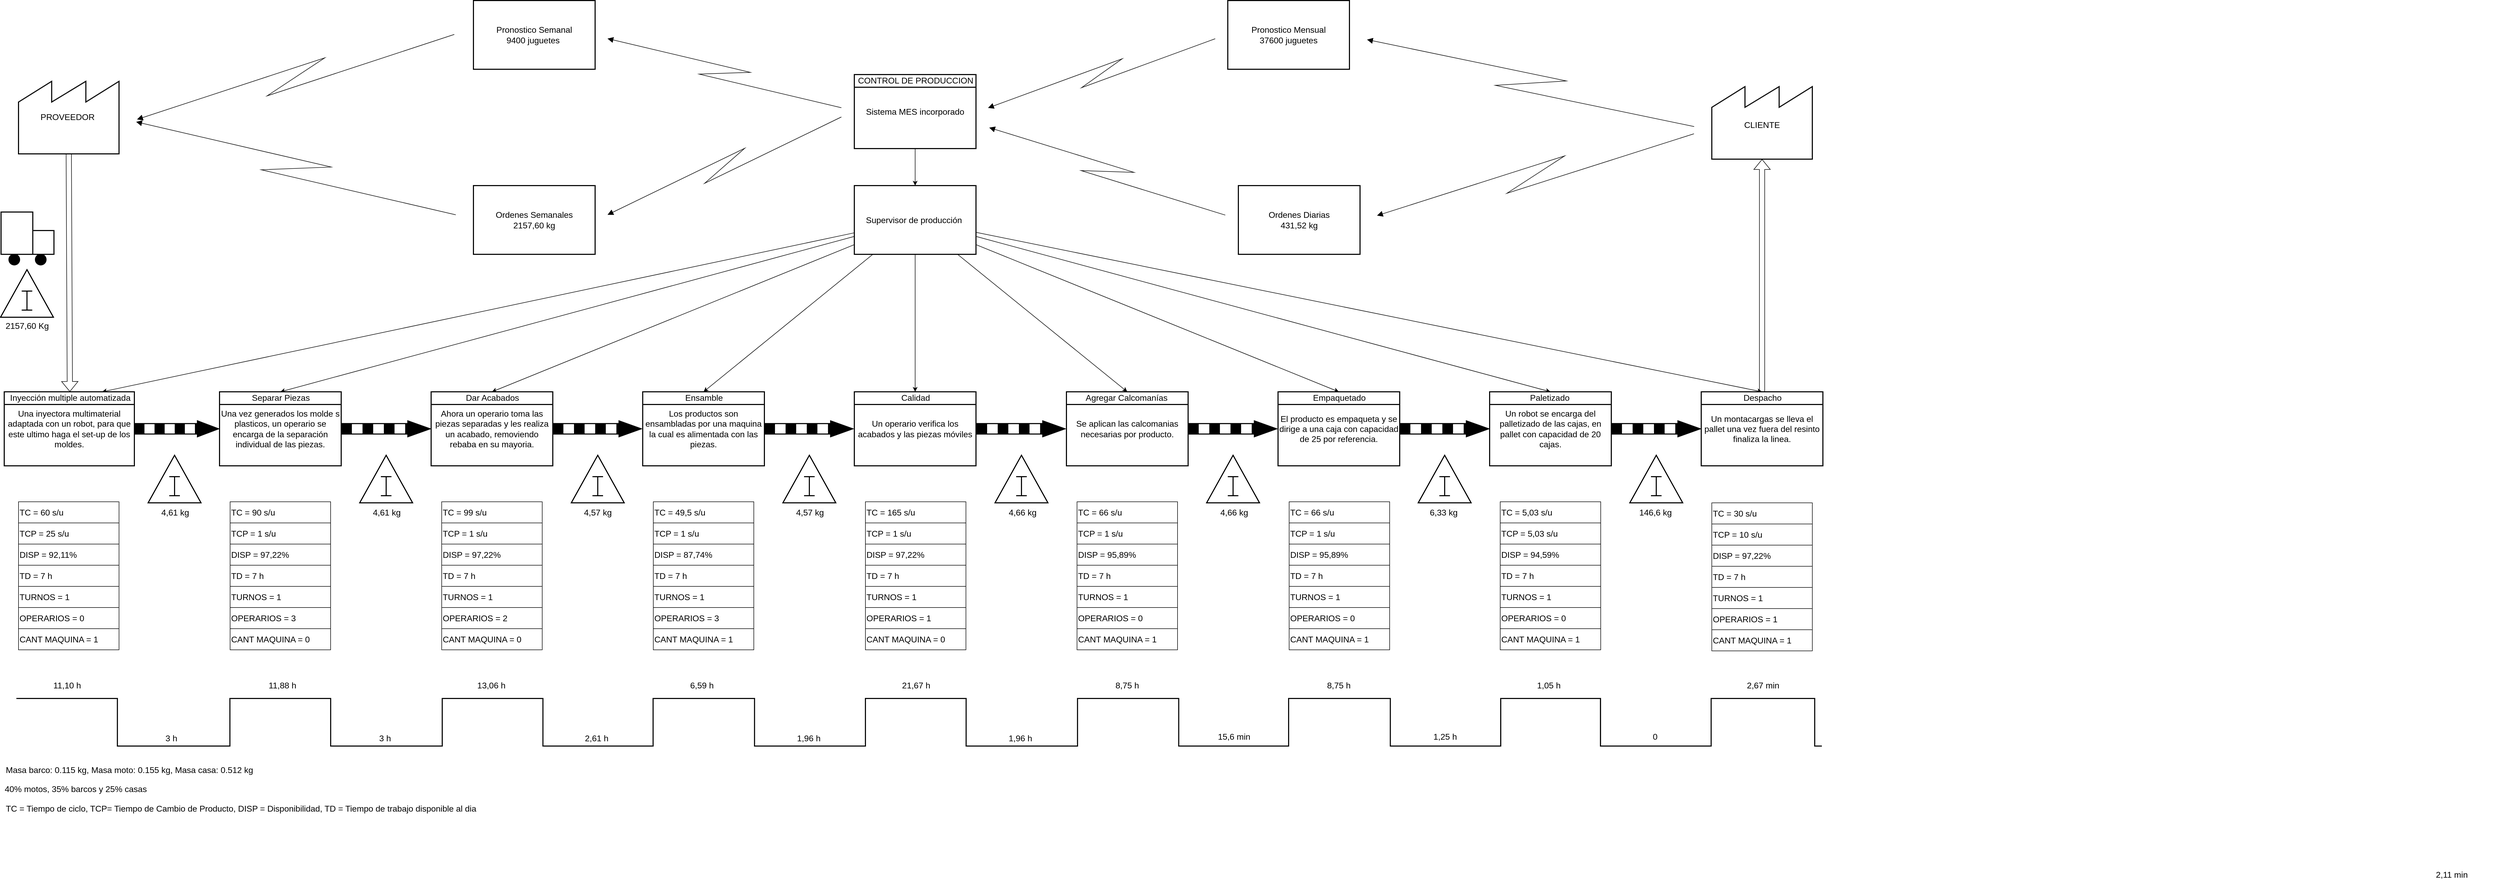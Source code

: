 <mxfile version="26.0.4">
  <diagram name="Página-1" id="v0I3-2rEsh6XnJ5ouGjw">
    <mxGraphModel dx="2280" dy="929" grid="1" gridSize="10" guides="1" tooltips="1" connect="1" arrows="1" fold="1" page="0" pageScale="1" pageWidth="1654" pageHeight="2336" math="0" shadow="0">
      <root>
        <mxCell id="0" />
        <mxCell id="1" parent="0" />
        <mxCell id="F1pNL2VdmpR060pusoOi-2" value="&lt;table cellpadding=&quot;5&quot; cellspacing=&quot;0&quot; style=&quot;width: 100%; height: 100%;&quot;&gt;&lt;tbody&gt;&lt;tr&gt;&lt;td height=&quot;50%&quot;&gt;&lt;/td&gt;&lt;/tr&gt;&lt;tr&gt;&lt;td align=&quot;center&quot; height=&quot;50%&quot;&gt;&lt;font&gt;CLIENTE&lt;/font&gt;&lt;/td&gt;&lt;/tr&gt;&lt;/tbody&gt;&lt;/table&gt;" style="strokeWidth=2;html=1;shape=mxgraph.lean_mapping.outside_sources;whiteSpace=wrap;align=center;fontSize=16;" parent="1" vertex="1">
          <mxGeometry x="3061" y="220" width="190" height="140" as="geometry" />
        </mxCell>
        <mxCell id="F1pNL2VdmpR060pusoOi-4" value="&lt;font&gt;PROVEEDOR&amp;nbsp;&lt;/font&gt;" style="strokeWidth=2;html=1;shape=mxgraph.lean_mapping.outside_sources;whiteSpace=wrap;align=center;fontSize=16;" parent="1" vertex="1">
          <mxGeometry x="-140" y="210" width="190" height="140" as="geometry" />
        </mxCell>
        <mxCell id="FhXdsEAeTxi8pYCRALSn-1" style="edgeStyle=orthogonalEdgeStyle;rounded=0;orthogonalLoop=1;jettySize=auto;html=1;entryX=0.5;entryY=0;entryDx=0;entryDy=0;fontSize=16;" parent="1" source="F1pNL2VdmpR060pusoOi-5" target="F1pNL2VdmpR060pusoOi-9" edge="1">
          <mxGeometry relative="1" as="geometry" />
        </mxCell>
        <mxCell id="F1pNL2VdmpR060pusoOi-5" value="Sistema MES incorporado" style="strokeWidth=2;html=1;shape=mxgraph.lean_mapping.manufacturing_process;fontSize=16;verticalAlign=middle;html=1;align=center;whiteSpace=wrap;" parent="1" vertex="1">
          <mxGeometry x="1440" y="200" width="230" height="140" as="geometry" />
        </mxCell>
        <mxCell id="F1pNL2VdmpR060pusoOi-6" value="CONTROL DE PRODUCCION" style="text;fontSize=16;spacingLeft=2;verticalAlign=top;html=1;align=center;spacingTop=-5;resizeWidth=1;whiteSpace=wrap;" parent="F1pNL2VdmpR060pusoOi-5" vertex="1">
          <mxGeometry width="230" height="50" as="geometry" />
        </mxCell>
        <mxCell id="FhXdsEAeTxi8pYCRALSn-4" style="rounded=0;orthogonalLoop=1;jettySize=auto;html=1;entryX=0.5;entryY=0;entryDx=0;entryDy=0;" parent="1" source="F1pNL2VdmpR060pusoOi-9" target="F1pNL2VdmpR060pusoOi-67" edge="1">
          <mxGeometry relative="1" as="geometry" />
        </mxCell>
        <mxCell id="FhXdsEAeTxi8pYCRALSn-5" style="rounded=0;orthogonalLoop=1;jettySize=auto;html=1;entryX=0.5;entryY=0;entryDx=0;entryDy=0;" parent="1" source="F1pNL2VdmpR060pusoOi-9" target="F1pNL2VdmpR060pusoOi-62" edge="1">
          <mxGeometry relative="1" as="geometry" />
        </mxCell>
        <mxCell id="FhXdsEAeTxi8pYCRALSn-6" style="rounded=0;orthogonalLoop=1;jettySize=auto;html=1;entryX=0.5;entryY=0;entryDx=0;entryDy=0;" parent="1" source="F1pNL2VdmpR060pusoOi-9" target="F1pNL2VdmpR060pusoOi-57" edge="1">
          <mxGeometry relative="1" as="geometry" />
        </mxCell>
        <mxCell id="FhXdsEAeTxi8pYCRALSn-7" style="rounded=0;orthogonalLoop=1;jettySize=auto;html=1;entryX=0.5;entryY=0;entryDx=0;entryDy=0;" parent="1" source="F1pNL2VdmpR060pusoOi-9" target="F1pNL2VdmpR060pusoOi-46" edge="1">
          <mxGeometry relative="1" as="geometry" />
        </mxCell>
        <mxCell id="FhXdsEAeTxi8pYCRALSn-8" style="rounded=0;orthogonalLoop=1;jettySize=auto;html=1;entryX=0.5;entryY=0;entryDx=0;entryDy=0;" parent="1" source="F1pNL2VdmpR060pusoOi-9" target="F1pNL2VdmpR060pusoOi-43" edge="1">
          <mxGeometry relative="1" as="geometry" />
        </mxCell>
        <mxCell id="FhXdsEAeTxi8pYCRALSn-9" style="rounded=0;orthogonalLoop=1;jettySize=auto;html=1;entryX=0.5;entryY=0;entryDx=0;entryDy=0;" parent="1" source="F1pNL2VdmpR060pusoOi-9" target="F1pNL2VdmpR060pusoOi-35" edge="1">
          <mxGeometry relative="1" as="geometry" />
        </mxCell>
        <mxCell id="FhXdsEAeTxi8pYCRALSn-10" style="rounded=0;orthogonalLoop=1;jettySize=auto;html=1;entryX=0.5;entryY=0;entryDx=0;entryDy=0;" parent="1" source="F1pNL2VdmpR060pusoOi-9" target="F1pNL2VdmpR060pusoOi-33" edge="1">
          <mxGeometry relative="1" as="geometry" />
        </mxCell>
        <mxCell id="FhXdsEAeTxi8pYCRALSn-11" style="rounded=0;orthogonalLoop=1;jettySize=auto;html=1;entryX=0.75;entryY=0;entryDx=0;entryDy=0;" parent="1" source="F1pNL2VdmpR060pusoOi-9" target="I_ms-DkJsqw6G00hhyOn-2" edge="1">
          <mxGeometry relative="1" as="geometry" />
        </mxCell>
        <mxCell id="FhXdsEAeTxi8pYCRALSn-15" style="edgeStyle=orthogonalEdgeStyle;rounded=0;orthogonalLoop=1;jettySize=auto;html=1;entryX=0.5;entryY=0;entryDx=0;entryDy=0;" parent="1" source="F1pNL2VdmpR060pusoOi-9" target="FhXdsEAeTxi8pYCRALSn-14" edge="1">
          <mxGeometry relative="1" as="geometry" />
        </mxCell>
        <mxCell id="F1pNL2VdmpR060pusoOi-9" value="&lt;span style=&quot;background-color: transparent; color: light-dark(rgb(0, 0, 0), rgb(255, 255, 255));&quot;&gt;Supervisor de producción&amp;nbsp;&lt;/span&gt;" style="strokeWidth=2;html=1;shape=mxgraph.lean_mapping.schedule;whiteSpace=wrap;align=center;fontSize=16;" parent="1" vertex="1">
          <mxGeometry x="1440" y="410" width="230" height="130" as="geometry" />
        </mxCell>
        <mxCell id="F1pNL2VdmpR060pusoOi-10" value="&lt;font&gt;Ordenes Semanales&lt;/font&gt;&lt;div&gt;&lt;font&gt;2157,60 kg&lt;/font&gt;&lt;/div&gt;" style="strokeWidth=2;html=1;shape=mxgraph.lean_mapping.schedule;whiteSpace=wrap;align=center;fontSize=16;" parent="1" vertex="1">
          <mxGeometry x="720" y="410" width="230" height="130" as="geometry" />
        </mxCell>
        <mxCell id="F1pNL2VdmpR060pusoOi-11" value="&lt;font&gt;Pronostico Semanal&lt;/font&gt;&lt;div&gt;&lt;font&gt;9400 juguetes&amp;nbsp;&lt;/font&gt;&lt;/div&gt;" style="strokeWidth=2;html=1;shape=mxgraph.lean_mapping.schedule;whiteSpace=wrap;align=center;fontSize=16;" parent="1" vertex="1">
          <mxGeometry x="720" y="60" width="230" height="130" as="geometry" />
        </mxCell>
        <mxCell id="F1pNL2VdmpR060pusoOi-12" value="&lt;span&gt;Ordenes Diarias&lt;/span&gt;&lt;br&gt;&lt;div&gt;&lt;font&gt;431,52 kg&lt;/font&gt;&lt;/div&gt;" style="strokeWidth=2;html=1;shape=mxgraph.lean_mapping.schedule;whiteSpace=wrap;align=center;fontSize=16;" parent="1" vertex="1">
          <mxGeometry x="2166" y="410" width="230" height="130" as="geometry" />
        </mxCell>
        <mxCell id="F1pNL2VdmpR060pusoOi-13" value="&lt;font&gt;Pronostico Mensual&lt;/font&gt;&lt;div&gt;&lt;span&gt;37600 juguetes&lt;/span&gt;&lt;/div&gt;" style="strokeWidth=2;html=1;shape=mxgraph.lean_mapping.schedule;whiteSpace=wrap;align=center;fontSize=16;" parent="1" vertex="1">
          <mxGeometry x="2146" y="60" width="230" height="130" as="geometry" />
        </mxCell>
        <mxCell id="F1pNL2VdmpR060pusoOi-14" value="" style="shape=mxgraph.lean_mapping.electronic_info_flow_edge;html=1;rounded=0;entryX=1;entryY=0.5;entryDx=0;entryDy=0;exitX=0.005;exitY=0.625;exitDx=0;exitDy=0;exitPerimeter=0;fontSize=16;" parent="1" source="F1pNL2VdmpR060pusoOi-2" target="F1pNL2VdmpR060pusoOi-13" edge="1">
          <mxGeometry x="-0.134" y="-49" width="100" height="100" relative="1" as="geometry">
            <mxPoint x="2466" y="300" as="sourcePoint" />
            <mxPoint x="2566" y="200" as="targetPoint" />
            <mxPoint x="-1" as="offset" />
          </mxGeometry>
        </mxCell>
        <mxCell id="F1pNL2VdmpR060pusoOi-15" value="" style="shape=mxgraph.lean_mapping.electronic_info_flow_edge;html=1;rounded=0;entryX=1;entryY=0.5;entryDx=0;entryDy=0;exitX=-0.003;exitY=0.596;exitDx=0;exitDy=0;exitPerimeter=0;fontSize=16;" parent="1" source="F1pNL2VdmpR060pusoOi-2" target="F1pNL2VdmpR060pusoOi-12" edge="1">
          <mxGeometry width="100" height="100" relative="1" as="geometry">
            <mxPoint x="2466" y="560" as="sourcePoint" />
            <mxPoint x="2566" y="460" as="targetPoint" />
          </mxGeometry>
        </mxCell>
        <mxCell id="F1pNL2VdmpR060pusoOi-16" value="" style="shape=mxgraph.lean_mapping.electronic_info_flow_edge;html=1;rounded=0;entryX=1.006;entryY=0.654;entryDx=0;entryDy=0;entryPerimeter=0;exitX=0;exitY=0.5;exitDx=0;exitDy=0;fontSize=16;" parent="1" source="F1pNL2VdmpR060pusoOi-12" target="F1pNL2VdmpR060pusoOi-5" edge="1">
          <mxGeometry width="100" height="100" relative="1" as="geometry">
            <mxPoint x="1760" y="460" as="sourcePoint" />
            <mxPoint x="1860" y="360" as="targetPoint" />
          </mxGeometry>
        </mxCell>
        <mxCell id="F1pNL2VdmpR060pusoOi-18" value="" style="shape=mxgraph.lean_mapping.electronic_info_flow_edge;html=1;rounded=0;entryX=1;entryY=0.5;entryDx=0;entryDy=0;exitX=0;exitY=0.5;exitDx=0;exitDy=0;fontSize=16;" parent="1" source="F1pNL2VdmpR060pusoOi-13" target="F1pNL2VdmpR060pusoOi-5" edge="1">
          <mxGeometry width="100" height="100" relative="1" as="geometry">
            <mxPoint x="1720" y="150" as="sourcePoint" />
            <mxPoint x="1820" y="50" as="targetPoint" />
          </mxGeometry>
        </mxCell>
        <mxCell id="F1pNL2VdmpR060pusoOi-19" value="" style="shape=mxgraph.lean_mapping.electronic_info_flow_edge;html=1;rounded=0;entryX=1;entryY=0.5;entryDx=0;entryDy=0;exitX=0;exitY=0.5;exitDx=0;exitDy=0;fontSize=16;" parent="1" source="F1pNL2VdmpR060pusoOi-5" target="F1pNL2VdmpR060pusoOi-11" edge="1">
          <mxGeometry width="100" height="100" relative="1" as="geometry">
            <mxPoint x="1190" y="340" as="sourcePoint" />
            <mxPoint x="1290" y="240" as="targetPoint" />
          </mxGeometry>
        </mxCell>
        <mxCell id="F1pNL2VdmpR060pusoOi-20" value="" style="shape=mxgraph.lean_mapping.electronic_info_flow_edge;html=1;rounded=0;entryX=1;entryY=0.5;entryDx=0;entryDy=0;exitX=0;exitY=0.5;exitDx=0;exitDy=0;fontSize=16;" parent="1" source="F1pNL2VdmpR060pusoOi-5" target="F1pNL2VdmpR060pusoOi-10" edge="1">
          <mxGeometry width="100" height="100" relative="1" as="geometry">
            <mxPoint x="1130" y="350" as="sourcePoint" />
            <mxPoint x="1230" y="250" as="targetPoint" />
          </mxGeometry>
        </mxCell>
        <mxCell id="F1pNL2VdmpR060pusoOi-21" value="" style="shape=mxgraph.lean_mapping.electronic_info_flow_edge;html=1;rounded=0;entryX=1.01;entryY=0.596;entryDx=0;entryDy=0;entryPerimeter=0;exitX=-0.013;exitY=0.425;exitDx=0;exitDy=0;exitPerimeter=0;fontSize=16;" parent="1" source="F1pNL2VdmpR060pusoOi-11" target="F1pNL2VdmpR060pusoOi-4" edge="1">
          <mxGeometry width="100" height="100" relative="1" as="geometry">
            <mxPoint x="160" y="340" as="sourcePoint" />
            <mxPoint x="260" y="240" as="targetPoint" />
          </mxGeometry>
        </mxCell>
        <mxCell id="F1pNL2VdmpR060pusoOi-22" value="" style="shape=mxgraph.lean_mapping.electronic_info_flow_edge;html=1;rounded=0;entryX=1;entryY=0.5;entryDx=0;entryDy=0;exitX=0;exitY=0.5;exitDx=0;exitDy=0;fontSize=16;" parent="1" source="F1pNL2VdmpR060pusoOi-10" target="F1pNL2VdmpR060pusoOi-4" edge="1">
          <mxGeometry width="100" height="100" relative="1" as="geometry">
            <mxPoint x="30" y="630" as="sourcePoint" />
            <mxPoint x="130" y="530" as="targetPoint" />
          </mxGeometry>
        </mxCell>
        <mxCell id="F1pNL2VdmpR060pusoOi-24" value="" style="shape=flexArrow;html=1;rounded=0;exitX=0.5;exitY=1;exitDx=0;exitDy=0;entryX=0.5;entryY=0;entryDx=0;entryDy=0;fontSize=16;" parent="1" source="F1pNL2VdmpR060pusoOi-4" target="I_ms-DkJsqw6G00hhyOn-2" edge="1">
          <mxGeometry width="100" height="100" relative="1" as="geometry">
            <mxPoint x="170" y="530" as="sourcePoint" />
            <mxPoint x="177" y="746.055" as="targetPoint" />
          </mxGeometry>
        </mxCell>
        <mxCell id="F1pNL2VdmpR060pusoOi-28" value="" style="strokeWidth=2;html=1;shape=mxgraph.lean_mapping.truck_shipment;fontSize=16;" parent="1" vertex="1">
          <mxGeometry x="-173" y="460" width="100" height="100" as="geometry" />
        </mxCell>
        <mxCell id="F1pNL2VdmpR060pusoOi-32" value="Una vez generados los molde s plasticos, un operario se encarga de la separación individual de las piezas." style="strokeWidth=2;html=1;shape=mxgraph.lean_mapping.manufacturing_process;fontSize=16;verticalAlign=middle;html=1;align=center;whiteSpace=wrap;" parent="1" vertex="1">
          <mxGeometry x="240" y="800" width="230" height="140" as="geometry" />
        </mxCell>
        <mxCell id="F1pNL2VdmpR060pusoOi-33" value="Separar Piezas" style="text;fontSize=16;spacingLeft=2;verticalAlign=top;html=1;align=center;spacingTop=-5;resizeWidth=1;whiteSpace=wrap;" parent="F1pNL2VdmpR060pusoOi-32" vertex="1">
          <mxGeometry width="230" height="50" as="geometry" />
        </mxCell>
        <mxCell id="F1pNL2VdmpR060pusoOi-34" value="Ahora un operario toma las piezas separadas y les realiza un acabado, removiendo rebaba en su mayoria." style="strokeWidth=2;html=1;shape=mxgraph.lean_mapping.manufacturing_process;fontSize=16;verticalAlign=middle;html=1;align=center;whiteSpace=wrap;" parent="1" vertex="1">
          <mxGeometry x="640" y="800" width="230" height="140" as="geometry" />
        </mxCell>
        <mxCell id="F1pNL2VdmpR060pusoOi-35" value="Dar Acabados" style="text;fontSize=16;spacingLeft=2;verticalAlign=top;html=1;align=center;spacingTop=-5;resizeWidth=1;whiteSpace=wrap;" parent="F1pNL2VdmpR060pusoOi-34" vertex="1">
          <mxGeometry width="230" height="50" as="geometry" />
        </mxCell>
        <mxCell id="F1pNL2VdmpR060pusoOi-38" value="" style="verticalLabelPosition=bottom;html=1;verticalAlign=top;strokeWidth=2;shape=mxgraph.lean_mapping.push_arrow;fontSize=16;" parent="1" vertex="1">
          <mxGeometry x="470" y="855" width="168" height="30" as="geometry" />
        </mxCell>
        <mxCell id="F1pNL2VdmpR060pusoOi-41" value="" style="verticalLabelPosition=bottom;html=1;verticalAlign=top;strokeWidth=2;shape=mxgraph.lean_mapping.push_arrow;fontSize=16;" parent="1" vertex="1">
          <mxGeometry x="870" y="855" width="167" height="30" as="geometry" />
        </mxCell>
        <mxCell id="F1pNL2VdmpR060pusoOi-42" value="Los productos son ensambladas por una maquina la cual es alimentada con las piezas." style="strokeWidth=2;html=1;shape=mxgraph.lean_mapping.manufacturing_process;fontSize=16;verticalAlign=middle;html=1;align=center;whiteSpace=wrap;" parent="1" vertex="1">
          <mxGeometry x="1040" y="800" width="230" height="140" as="geometry" />
        </mxCell>
        <mxCell id="F1pNL2VdmpR060pusoOi-43" value="Ensamble" style="text;fontSize=16;spacingLeft=2;verticalAlign=top;html=1;align=center;spacingTop=-5;resizeWidth=1;whiteSpace=wrap;" parent="F1pNL2VdmpR060pusoOi-42" vertex="1">
          <mxGeometry width="230" height="50" as="geometry" />
        </mxCell>
        <mxCell id="F1pNL2VdmpR060pusoOi-45" value="Se aplican las calcomanias necesarias por producto." style="strokeWidth=2;html=1;shape=mxgraph.lean_mapping.manufacturing_process;fontSize=16;verticalAlign=middle;html=1;align=center;whiteSpace=wrap;" parent="1" vertex="1">
          <mxGeometry x="1841" y="800" width="230" height="140" as="geometry" />
        </mxCell>
        <mxCell id="F1pNL2VdmpR060pusoOi-46" value="Agregar Calcomanías&amp;nbsp;" style="text;fontSize=16;spacingLeft=2;verticalAlign=top;html=1;align=center;spacingTop=-5;resizeWidth=1;whiteSpace=wrap;" parent="F1pNL2VdmpR060pusoOi-45" vertex="1">
          <mxGeometry width="230" height="50" as="geometry" />
        </mxCell>
        <mxCell id="F1pNL2VdmpR060pusoOi-47" value="" style="verticalLabelPosition=bottom;html=1;verticalAlign=top;strokeWidth=2;shape=mxgraph.lean_mapping.push_arrow;fontSize=16;" parent="1" vertex="1">
          <mxGeometry x="1270" y="855" width="167" height="30" as="geometry" />
        </mxCell>
        <mxCell id="F1pNL2VdmpR060pusoOi-48" value="" style="verticalLabelPosition=bottom;html=1;verticalAlign=top;strokeWidth=2;shape=mxgraph.lean_mapping.inventory_box;fontSize=16;" parent="1" vertex="1">
          <mxGeometry x="505" y="920" width="100" height="90" as="geometry" />
        </mxCell>
        <mxCell id="F1pNL2VdmpR060pusoOi-50" value="" style="verticalLabelPosition=bottom;html=1;verticalAlign=top;strokeWidth=2;shape=mxgraph.lean_mapping.inventory_box;fontSize=16;" parent="1" vertex="1">
          <mxGeometry x="905" y="920" width="100" height="90" as="geometry" />
        </mxCell>
        <mxCell id="F1pNL2VdmpR060pusoOi-54" value="" style="verticalLabelPosition=bottom;html=1;verticalAlign=top;strokeWidth=2;shape=mxgraph.lean_mapping.inventory_box;fontSize=16;" parent="1" vertex="1">
          <mxGeometry x="1305" y="920" width="100" height="90" as="geometry" />
        </mxCell>
        <mxCell id="F1pNL2VdmpR060pusoOi-56" value="El producto es empaqueta y se dirige a una caja con capacidad de 25 por referencia." style="strokeWidth=2;html=1;shape=mxgraph.lean_mapping.manufacturing_process;fontSize=16;verticalAlign=middle;html=1;align=center;whiteSpace=wrap;" parent="1" vertex="1">
          <mxGeometry x="2241" y="800" width="230" height="140" as="geometry" />
        </mxCell>
        <mxCell id="F1pNL2VdmpR060pusoOi-57" value="Empaquetado" style="text;fontSize=16;spacingLeft=2;verticalAlign=top;html=1;align=center;spacingTop=-5;resizeWidth=1;whiteSpace=wrap;" parent="F1pNL2VdmpR060pusoOi-56" vertex="1">
          <mxGeometry width="230" height="20" as="geometry" />
        </mxCell>
        <mxCell id="F1pNL2VdmpR060pusoOi-58" value="" style="verticalLabelPosition=bottom;html=1;verticalAlign=top;strokeWidth=2;shape=mxgraph.lean_mapping.push_arrow;fontSize=16;" parent="1" vertex="1">
          <mxGeometry x="2071" y="855" width="167" height="30" as="geometry" />
        </mxCell>
        <mxCell id="F1pNL2VdmpR060pusoOi-60" value="" style="verticalLabelPosition=bottom;html=1;verticalAlign=top;strokeWidth=2;shape=mxgraph.lean_mapping.inventory_box;fontSize=16;" parent="1" vertex="1">
          <mxGeometry x="2106" y="920" width="100" height="90" as="geometry" />
        </mxCell>
        <mxCell id="F1pNL2VdmpR060pusoOi-61" value="Un robot se encarga del palletizado de las cajas, en pallet con capacidad de 20 cajas." style="strokeWidth=2;html=1;shape=mxgraph.lean_mapping.manufacturing_process;fontSize=16;verticalAlign=middle;html=1;align=center;whiteSpace=wrap;" parent="1" vertex="1">
          <mxGeometry x="2641" y="800" width="230" height="140" as="geometry" />
        </mxCell>
        <mxCell id="F1pNL2VdmpR060pusoOi-62" value="Paletizado&amp;nbsp;" style="text;fontSize=16;spacingLeft=2;verticalAlign=top;html=1;align=center;spacingTop=-5;resizeWidth=1;whiteSpace=wrap;" parent="F1pNL2VdmpR060pusoOi-61" vertex="1">
          <mxGeometry width="230" height="50" as="geometry" />
        </mxCell>
        <mxCell id="F1pNL2VdmpR060pusoOi-63" value="" style="verticalLabelPosition=bottom;html=1;verticalAlign=top;strokeWidth=2;shape=mxgraph.lean_mapping.push_arrow;fontSize=16;" parent="1" vertex="1">
          <mxGeometry x="2471" y="855" width="168" height="30" as="geometry" />
        </mxCell>
        <mxCell id="F1pNL2VdmpR060pusoOi-65" value="" style="verticalLabelPosition=bottom;html=1;verticalAlign=top;strokeWidth=2;shape=mxgraph.lean_mapping.inventory_box;fontSize=16;" parent="1" vertex="1">
          <mxGeometry x="2506" y="920" width="100" height="90" as="geometry" />
        </mxCell>
        <mxCell id="F1pNL2VdmpR060pusoOi-66" value="Un montacargas se lleva el pallet una vez fuera del resinto finaliza la linea." style="strokeWidth=2;html=1;shape=mxgraph.lean_mapping.manufacturing_process;fontSize=16;verticalAlign=middle;html=1;align=center;whiteSpace=wrap;" parent="1" vertex="1">
          <mxGeometry x="3041" y="800" width="230" height="140" as="geometry" />
        </mxCell>
        <mxCell id="F1pNL2VdmpR060pusoOi-67" value="Despacho" style="text;fontSize=16;spacingLeft=2;verticalAlign=top;html=1;align=center;spacingTop=-5;resizeWidth=1;whiteSpace=wrap;" parent="F1pNL2VdmpR060pusoOi-66" vertex="1">
          <mxGeometry width="230" height="50" as="geometry" />
        </mxCell>
        <mxCell id="F1pNL2VdmpR060pusoOi-68" value="" style="verticalLabelPosition=bottom;html=1;verticalAlign=top;strokeWidth=2;shape=mxgraph.lean_mapping.push_arrow;fontSize=16;" parent="1" vertex="1">
          <mxGeometry x="2871" y="855" width="168" height="30" as="geometry" />
        </mxCell>
        <mxCell id="F1pNL2VdmpR060pusoOi-70" value="" style="verticalLabelPosition=bottom;html=1;verticalAlign=top;strokeWidth=2;shape=mxgraph.lean_mapping.inventory_box;fontSize=16;" parent="1" vertex="1">
          <mxGeometry x="2906" y="920" width="100" height="90" as="geometry" />
        </mxCell>
        <mxCell id="F1pNL2VdmpR060pusoOi-154" value="" style="shape=table;startSize=0;container=1;collapsible=0;childLayout=tableLayout;fontSize=16;" parent="1" vertex="1">
          <mxGeometry x="260" y="1008" width="190" height="280" as="geometry" />
        </mxCell>
        <mxCell id="F1pNL2VdmpR060pusoOi-155" value="" style="shape=tableRow;horizontal=0;startSize=0;swimlaneHead=0;swimlaneBody=0;strokeColor=inherit;top=0;left=0;bottom=0;right=0;collapsible=0;dropTarget=0;fillColor=none;points=[[0,0.5],[1,0.5]];portConstraint=eastwest;fontSize=16;" parent="F1pNL2VdmpR060pusoOi-154" vertex="1">
          <mxGeometry width="190" height="40" as="geometry" />
        </mxCell>
        <mxCell id="F1pNL2VdmpR060pusoOi-156" value="&lt;font&gt;TC = 90 s/u&lt;/font&gt;" style="shape=partialRectangle;html=1;whiteSpace=wrap;connectable=0;strokeColor=inherit;overflow=hidden;fillColor=none;top=0;left=0;bottom=0;right=0;pointerEvents=1;align=left;fontSize=16;" parent="F1pNL2VdmpR060pusoOi-155" vertex="1">
          <mxGeometry width="190" height="40" as="geometry">
            <mxRectangle width="190" height="40" as="alternateBounds" />
          </mxGeometry>
        </mxCell>
        <mxCell id="F1pNL2VdmpR060pusoOi-157" value="" style="shape=tableRow;horizontal=0;startSize=0;swimlaneHead=0;swimlaneBody=0;strokeColor=inherit;top=0;left=0;bottom=0;right=0;collapsible=0;dropTarget=0;fillColor=none;points=[[0,0.5],[1,0.5]];portConstraint=eastwest;fontSize=16;" parent="F1pNL2VdmpR060pusoOi-154" vertex="1">
          <mxGeometry y="40" width="190" height="40" as="geometry" />
        </mxCell>
        <mxCell id="F1pNL2VdmpR060pusoOi-158" value="&lt;font&gt;TCP = 1&lt;/font&gt;&lt;span style=&quot;background-color: transparent; color: light-dark(rgb(0, 0, 0), rgb(255, 255, 255));&quot;&gt;&amp;nbsp;s/u&lt;/span&gt;" style="shape=partialRectangle;html=1;whiteSpace=wrap;connectable=0;strokeColor=inherit;overflow=hidden;fillColor=none;top=0;left=0;bottom=0;right=0;pointerEvents=1;align=left;fontSize=16;" parent="F1pNL2VdmpR060pusoOi-157" vertex="1">
          <mxGeometry width="190" height="40" as="geometry">
            <mxRectangle width="190" height="40" as="alternateBounds" />
          </mxGeometry>
        </mxCell>
        <mxCell id="F1pNL2VdmpR060pusoOi-159" value="" style="shape=tableRow;horizontal=0;startSize=0;swimlaneHead=0;swimlaneBody=0;strokeColor=inherit;top=0;left=0;bottom=0;right=0;collapsible=0;dropTarget=0;fillColor=none;points=[[0,0.5],[1,0.5]];portConstraint=eastwest;fontSize=16;" parent="F1pNL2VdmpR060pusoOi-154" vertex="1">
          <mxGeometry y="80" width="190" height="40" as="geometry" />
        </mxCell>
        <mxCell id="F1pNL2VdmpR060pusoOi-160" value="&lt;font&gt;DISP = 97,22%&lt;/font&gt;" style="shape=partialRectangle;html=1;whiteSpace=wrap;connectable=0;strokeColor=inherit;overflow=hidden;fillColor=none;top=0;left=0;bottom=0;right=0;pointerEvents=1;align=left;fontSize=16;" parent="F1pNL2VdmpR060pusoOi-159" vertex="1">
          <mxGeometry width="190" height="40" as="geometry">
            <mxRectangle width="190" height="40" as="alternateBounds" />
          </mxGeometry>
        </mxCell>
        <mxCell id="F1pNL2VdmpR060pusoOi-161" value="" style="shape=tableRow;horizontal=0;startSize=0;swimlaneHead=0;swimlaneBody=0;strokeColor=inherit;top=0;left=0;bottom=0;right=0;collapsible=0;dropTarget=0;fillColor=none;points=[[0,0.5],[1,0.5]];portConstraint=eastwest;fontSize=16;" parent="F1pNL2VdmpR060pusoOi-154" vertex="1">
          <mxGeometry y="120" width="190" height="40" as="geometry" />
        </mxCell>
        <mxCell id="F1pNL2VdmpR060pusoOi-162" value="&lt;font&gt;TD = 7 h&lt;/font&gt;" style="shape=partialRectangle;html=1;whiteSpace=wrap;connectable=0;strokeColor=inherit;overflow=hidden;fillColor=none;top=0;left=0;bottom=0;right=0;pointerEvents=1;align=left;fontSize=16;" parent="F1pNL2VdmpR060pusoOi-161" vertex="1">
          <mxGeometry width="190" height="40" as="geometry">
            <mxRectangle width="190" height="40" as="alternateBounds" />
          </mxGeometry>
        </mxCell>
        <mxCell id="F1pNL2VdmpR060pusoOi-163" value="" style="shape=tableRow;horizontal=0;startSize=0;swimlaneHead=0;swimlaneBody=0;strokeColor=inherit;top=0;left=0;bottom=0;right=0;collapsible=0;dropTarget=0;fillColor=none;points=[[0,0.5],[1,0.5]];portConstraint=eastwest;fontSize=16;" parent="F1pNL2VdmpR060pusoOi-154" vertex="1">
          <mxGeometry y="160" width="190" height="40" as="geometry" />
        </mxCell>
        <mxCell id="F1pNL2VdmpR060pusoOi-164" value="&lt;font&gt;TURNOS = 1&lt;/font&gt;" style="shape=partialRectangle;html=1;whiteSpace=wrap;connectable=0;strokeColor=inherit;overflow=hidden;fillColor=none;top=0;left=0;bottom=0;right=0;pointerEvents=1;align=left;fontSize=16;" parent="F1pNL2VdmpR060pusoOi-163" vertex="1">
          <mxGeometry width="190" height="40" as="geometry">
            <mxRectangle width="190" height="40" as="alternateBounds" />
          </mxGeometry>
        </mxCell>
        <mxCell id="F1pNL2VdmpR060pusoOi-165" value="" style="shape=tableRow;horizontal=0;startSize=0;swimlaneHead=0;swimlaneBody=0;strokeColor=inherit;top=0;left=0;bottom=0;right=0;collapsible=0;dropTarget=0;fillColor=none;points=[[0,0.5],[1,0.5]];portConstraint=eastwest;fontSize=16;" parent="F1pNL2VdmpR060pusoOi-154" vertex="1">
          <mxGeometry y="200" width="190" height="40" as="geometry" />
        </mxCell>
        <mxCell id="F1pNL2VdmpR060pusoOi-166" value="&lt;font&gt;OPERARIOS = 3&lt;/font&gt;" style="shape=partialRectangle;html=1;whiteSpace=wrap;connectable=0;strokeColor=inherit;overflow=hidden;fillColor=none;top=0;left=0;bottom=0;right=0;pointerEvents=1;align=left;fontSize=16;" parent="F1pNL2VdmpR060pusoOi-165" vertex="1">
          <mxGeometry width="190" height="40" as="geometry">
            <mxRectangle width="190" height="40" as="alternateBounds" />
          </mxGeometry>
        </mxCell>
        <mxCell id="F1pNL2VdmpR060pusoOi-167" value="" style="shape=tableRow;horizontal=0;startSize=0;swimlaneHead=0;swimlaneBody=0;strokeColor=inherit;top=0;left=0;bottom=0;right=0;collapsible=0;dropTarget=0;fillColor=none;points=[[0,0.5],[1,0.5]];portConstraint=eastwest;fontSize=16;" parent="F1pNL2VdmpR060pusoOi-154" vertex="1">
          <mxGeometry y="240" width="190" height="40" as="geometry" />
        </mxCell>
        <mxCell id="F1pNL2VdmpR060pusoOi-168" value="&lt;font&gt;CANT MAQUINA = 0&lt;/font&gt;" style="shape=partialRectangle;html=1;whiteSpace=wrap;connectable=0;strokeColor=inherit;overflow=hidden;fillColor=none;top=0;left=0;bottom=0;right=0;pointerEvents=1;align=left;fontSize=16;" parent="F1pNL2VdmpR060pusoOi-167" vertex="1">
          <mxGeometry width="190" height="40" as="geometry">
            <mxRectangle width="190" height="40" as="alternateBounds" />
          </mxGeometry>
        </mxCell>
        <mxCell id="F1pNL2VdmpR060pusoOi-170" value="" style="shape=table;startSize=0;container=1;collapsible=0;childLayout=tableLayout;fontSize=16;" parent="1" vertex="1">
          <mxGeometry x="660" y="1008" width="190" height="280" as="geometry" />
        </mxCell>
        <mxCell id="F1pNL2VdmpR060pusoOi-171" value="" style="shape=tableRow;horizontal=0;startSize=0;swimlaneHead=0;swimlaneBody=0;strokeColor=inherit;top=0;left=0;bottom=0;right=0;collapsible=0;dropTarget=0;fillColor=none;points=[[0,0.5],[1,0.5]];portConstraint=eastwest;fontSize=16;" parent="F1pNL2VdmpR060pusoOi-170" vertex="1">
          <mxGeometry width="190" height="40" as="geometry" />
        </mxCell>
        <mxCell id="F1pNL2VdmpR060pusoOi-172" value="&lt;font&gt;TC = 99 s/u&lt;/font&gt;" style="shape=partialRectangle;html=1;whiteSpace=wrap;connectable=0;strokeColor=inherit;overflow=hidden;fillColor=none;top=0;left=0;bottom=0;right=0;pointerEvents=1;align=left;fontSize=16;" parent="F1pNL2VdmpR060pusoOi-171" vertex="1">
          <mxGeometry width="190" height="40" as="geometry">
            <mxRectangle width="190" height="40" as="alternateBounds" />
          </mxGeometry>
        </mxCell>
        <mxCell id="F1pNL2VdmpR060pusoOi-173" value="" style="shape=tableRow;horizontal=0;startSize=0;swimlaneHead=0;swimlaneBody=0;strokeColor=inherit;top=0;left=0;bottom=0;right=0;collapsible=0;dropTarget=0;fillColor=none;points=[[0,0.5],[1,0.5]];portConstraint=eastwest;fontSize=16;" parent="F1pNL2VdmpR060pusoOi-170" vertex="1">
          <mxGeometry y="40" width="190" height="40" as="geometry" />
        </mxCell>
        <mxCell id="F1pNL2VdmpR060pusoOi-174" value="&lt;font&gt;TCP = 1 s/u&lt;/font&gt;" style="shape=partialRectangle;html=1;whiteSpace=wrap;connectable=0;strokeColor=inherit;overflow=hidden;fillColor=none;top=0;left=0;bottom=0;right=0;pointerEvents=1;align=left;fontSize=16;" parent="F1pNL2VdmpR060pusoOi-173" vertex="1">
          <mxGeometry width="190" height="40" as="geometry">
            <mxRectangle width="190" height="40" as="alternateBounds" />
          </mxGeometry>
        </mxCell>
        <mxCell id="F1pNL2VdmpR060pusoOi-175" value="" style="shape=tableRow;horizontal=0;startSize=0;swimlaneHead=0;swimlaneBody=0;strokeColor=inherit;top=0;left=0;bottom=0;right=0;collapsible=0;dropTarget=0;fillColor=none;points=[[0,0.5],[1,0.5]];portConstraint=eastwest;fontSize=16;" parent="F1pNL2VdmpR060pusoOi-170" vertex="1">
          <mxGeometry y="80" width="190" height="40" as="geometry" />
        </mxCell>
        <mxCell id="F1pNL2VdmpR060pusoOi-176" value="&lt;font&gt;DISP = 97,22%&lt;/font&gt;" style="shape=partialRectangle;html=1;whiteSpace=wrap;connectable=0;strokeColor=inherit;overflow=hidden;fillColor=none;top=0;left=0;bottom=0;right=0;pointerEvents=1;align=left;fontSize=16;" parent="F1pNL2VdmpR060pusoOi-175" vertex="1">
          <mxGeometry width="190" height="40" as="geometry">
            <mxRectangle width="190" height="40" as="alternateBounds" />
          </mxGeometry>
        </mxCell>
        <mxCell id="F1pNL2VdmpR060pusoOi-177" value="" style="shape=tableRow;horizontal=0;startSize=0;swimlaneHead=0;swimlaneBody=0;strokeColor=inherit;top=0;left=0;bottom=0;right=0;collapsible=0;dropTarget=0;fillColor=none;points=[[0,0.5],[1,0.5]];portConstraint=eastwest;fontSize=16;" parent="F1pNL2VdmpR060pusoOi-170" vertex="1">
          <mxGeometry y="120" width="190" height="40" as="geometry" />
        </mxCell>
        <mxCell id="F1pNL2VdmpR060pusoOi-178" value="&lt;span&gt;TD = 7 h&lt;/span&gt;" style="shape=partialRectangle;html=1;whiteSpace=wrap;connectable=0;strokeColor=inherit;overflow=hidden;fillColor=none;top=0;left=0;bottom=0;right=0;pointerEvents=1;align=left;fontSize=16;" parent="F1pNL2VdmpR060pusoOi-177" vertex="1">
          <mxGeometry width="190" height="40" as="geometry">
            <mxRectangle width="190" height="40" as="alternateBounds" />
          </mxGeometry>
        </mxCell>
        <mxCell id="F1pNL2VdmpR060pusoOi-179" value="" style="shape=tableRow;horizontal=0;startSize=0;swimlaneHead=0;swimlaneBody=0;strokeColor=inherit;top=0;left=0;bottom=0;right=0;collapsible=0;dropTarget=0;fillColor=none;points=[[0,0.5],[1,0.5]];portConstraint=eastwest;fontSize=16;" parent="F1pNL2VdmpR060pusoOi-170" vertex="1">
          <mxGeometry y="160" width="190" height="40" as="geometry" />
        </mxCell>
        <mxCell id="F1pNL2VdmpR060pusoOi-180" value="&lt;font&gt;TURNOS = 1&lt;/font&gt;" style="shape=partialRectangle;html=1;whiteSpace=wrap;connectable=0;strokeColor=inherit;overflow=hidden;fillColor=none;top=0;left=0;bottom=0;right=0;pointerEvents=1;align=left;fontSize=16;" parent="F1pNL2VdmpR060pusoOi-179" vertex="1">
          <mxGeometry width="190" height="40" as="geometry">
            <mxRectangle width="190" height="40" as="alternateBounds" />
          </mxGeometry>
        </mxCell>
        <mxCell id="F1pNL2VdmpR060pusoOi-181" value="" style="shape=tableRow;horizontal=0;startSize=0;swimlaneHead=0;swimlaneBody=0;strokeColor=inherit;top=0;left=0;bottom=0;right=0;collapsible=0;dropTarget=0;fillColor=none;points=[[0,0.5],[1,0.5]];portConstraint=eastwest;fontSize=16;" parent="F1pNL2VdmpR060pusoOi-170" vertex="1">
          <mxGeometry y="200" width="190" height="40" as="geometry" />
        </mxCell>
        <mxCell id="F1pNL2VdmpR060pusoOi-182" value="&lt;font&gt;OPERARIOS = 2&lt;/font&gt;" style="shape=partialRectangle;html=1;whiteSpace=wrap;connectable=0;strokeColor=inherit;overflow=hidden;fillColor=none;top=0;left=0;bottom=0;right=0;pointerEvents=1;align=left;fontSize=16;" parent="F1pNL2VdmpR060pusoOi-181" vertex="1">
          <mxGeometry width="190" height="40" as="geometry">
            <mxRectangle width="190" height="40" as="alternateBounds" />
          </mxGeometry>
        </mxCell>
        <mxCell id="F1pNL2VdmpR060pusoOi-183" value="" style="shape=tableRow;horizontal=0;startSize=0;swimlaneHead=0;swimlaneBody=0;strokeColor=inherit;top=0;left=0;bottom=0;right=0;collapsible=0;dropTarget=0;fillColor=none;points=[[0,0.5],[1,0.5]];portConstraint=eastwest;fontSize=16;" parent="F1pNL2VdmpR060pusoOi-170" vertex="1">
          <mxGeometry y="240" width="190" height="40" as="geometry" />
        </mxCell>
        <mxCell id="F1pNL2VdmpR060pusoOi-184" value="&lt;font&gt;CANT MAQUINA = 0&lt;/font&gt;" style="shape=partialRectangle;html=1;whiteSpace=wrap;connectable=0;strokeColor=inherit;overflow=hidden;fillColor=none;top=0;left=0;bottom=0;right=0;pointerEvents=1;align=left;fontSize=16;" parent="F1pNL2VdmpR060pusoOi-183" vertex="1">
          <mxGeometry width="190" height="40" as="geometry">
            <mxRectangle width="190" height="40" as="alternateBounds" />
          </mxGeometry>
        </mxCell>
        <mxCell id="F1pNL2VdmpR060pusoOi-200" value="" style="shape=table;startSize=0;container=1;collapsible=0;childLayout=tableLayout;fontSize=16;" parent="1" vertex="1">
          <mxGeometry x="1060" y="1008" width="190" height="280" as="geometry" />
        </mxCell>
        <mxCell id="F1pNL2VdmpR060pusoOi-201" value="" style="shape=tableRow;horizontal=0;startSize=0;swimlaneHead=0;swimlaneBody=0;strokeColor=inherit;top=0;left=0;bottom=0;right=0;collapsible=0;dropTarget=0;fillColor=none;points=[[0,0.5],[1,0.5]];portConstraint=eastwest;fontSize=16;" parent="F1pNL2VdmpR060pusoOi-200" vertex="1">
          <mxGeometry width="190" height="40" as="geometry" />
        </mxCell>
        <mxCell id="F1pNL2VdmpR060pusoOi-202" value="&lt;font&gt;TC = 49,5 s/u&lt;/font&gt;" style="shape=partialRectangle;html=1;whiteSpace=wrap;connectable=0;strokeColor=inherit;overflow=hidden;fillColor=none;top=0;left=0;bottom=0;right=0;pointerEvents=1;align=left;fontSize=16;" parent="F1pNL2VdmpR060pusoOi-201" vertex="1">
          <mxGeometry width="190" height="40" as="geometry">
            <mxRectangle width="190" height="40" as="alternateBounds" />
          </mxGeometry>
        </mxCell>
        <mxCell id="F1pNL2VdmpR060pusoOi-203" value="" style="shape=tableRow;horizontal=0;startSize=0;swimlaneHead=0;swimlaneBody=0;strokeColor=inherit;top=0;left=0;bottom=0;right=0;collapsible=0;dropTarget=0;fillColor=none;points=[[0,0.5],[1,0.5]];portConstraint=eastwest;fontSize=16;" parent="F1pNL2VdmpR060pusoOi-200" vertex="1">
          <mxGeometry y="40" width="190" height="40" as="geometry" />
        </mxCell>
        <mxCell id="F1pNL2VdmpR060pusoOi-204" value="&lt;font&gt;TCP = 1 s/u&lt;/font&gt;" style="shape=partialRectangle;html=1;whiteSpace=wrap;connectable=0;strokeColor=inherit;overflow=hidden;fillColor=none;top=0;left=0;bottom=0;right=0;pointerEvents=1;align=left;fontSize=16;" parent="F1pNL2VdmpR060pusoOi-203" vertex="1">
          <mxGeometry width="190" height="40" as="geometry">
            <mxRectangle width="190" height="40" as="alternateBounds" />
          </mxGeometry>
        </mxCell>
        <mxCell id="F1pNL2VdmpR060pusoOi-205" value="" style="shape=tableRow;horizontal=0;startSize=0;swimlaneHead=0;swimlaneBody=0;strokeColor=inherit;top=0;left=0;bottom=0;right=0;collapsible=0;dropTarget=0;fillColor=none;points=[[0,0.5],[1,0.5]];portConstraint=eastwest;fontSize=16;" parent="F1pNL2VdmpR060pusoOi-200" vertex="1">
          <mxGeometry y="80" width="190" height="40" as="geometry" />
        </mxCell>
        <mxCell id="F1pNL2VdmpR060pusoOi-206" value="&lt;font&gt;DISP = 87,74%&lt;/font&gt;" style="shape=partialRectangle;html=1;whiteSpace=wrap;connectable=0;strokeColor=inherit;overflow=hidden;fillColor=none;top=0;left=0;bottom=0;right=0;pointerEvents=1;align=left;fontSize=16;" parent="F1pNL2VdmpR060pusoOi-205" vertex="1">
          <mxGeometry width="190" height="40" as="geometry">
            <mxRectangle width="190" height="40" as="alternateBounds" />
          </mxGeometry>
        </mxCell>
        <mxCell id="F1pNL2VdmpR060pusoOi-207" value="" style="shape=tableRow;horizontal=0;startSize=0;swimlaneHead=0;swimlaneBody=0;strokeColor=inherit;top=0;left=0;bottom=0;right=0;collapsible=0;dropTarget=0;fillColor=none;points=[[0,0.5],[1,0.5]];portConstraint=eastwest;fontSize=16;" parent="F1pNL2VdmpR060pusoOi-200" vertex="1">
          <mxGeometry y="120" width="190" height="40" as="geometry" />
        </mxCell>
        <mxCell id="F1pNL2VdmpR060pusoOi-208" value="&lt;span&gt;TD = 7 h&lt;/span&gt;" style="shape=partialRectangle;html=1;whiteSpace=wrap;connectable=0;strokeColor=inherit;overflow=hidden;fillColor=none;top=0;left=0;bottom=0;right=0;pointerEvents=1;align=left;fontSize=16;" parent="F1pNL2VdmpR060pusoOi-207" vertex="1">
          <mxGeometry width="190" height="40" as="geometry">
            <mxRectangle width="190" height="40" as="alternateBounds" />
          </mxGeometry>
        </mxCell>
        <mxCell id="F1pNL2VdmpR060pusoOi-209" value="" style="shape=tableRow;horizontal=0;startSize=0;swimlaneHead=0;swimlaneBody=0;strokeColor=inherit;top=0;left=0;bottom=0;right=0;collapsible=0;dropTarget=0;fillColor=none;points=[[0,0.5],[1,0.5]];portConstraint=eastwest;fontSize=16;" parent="F1pNL2VdmpR060pusoOi-200" vertex="1">
          <mxGeometry y="160" width="190" height="40" as="geometry" />
        </mxCell>
        <mxCell id="F1pNL2VdmpR060pusoOi-210" value="&lt;font&gt;TURNOS = 1&lt;/font&gt;" style="shape=partialRectangle;html=1;whiteSpace=wrap;connectable=0;strokeColor=inherit;overflow=hidden;fillColor=none;top=0;left=0;bottom=0;right=0;pointerEvents=1;align=left;fontSize=16;" parent="F1pNL2VdmpR060pusoOi-209" vertex="1">
          <mxGeometry width="190" height="40" as="geometry">
            <mxRectangle width="190" height="40" as="alternateBounds" />
          </mxGeometry>
        </mxCell>
        <mxCell id="F1pNL2VdmpR060pusoOi-211" value="" style="shape=tableRow;horizontal=0;startSize=0;swimlaneHead=0;swimlaneBody=0;strokeColor=inherit;top=0;left=0;bottom=0;right=0;collapsible=0;dropTarget=0;fillColor=none;points=[[0,0.5],[1,0.5]];portConstraint=eastwest;fontSize=16;" parent="F1pNL2VdmpR060pusoOi-200" vertex="1">
          <mxGeometry y="200" width="190" height="40" as="geometry" />
        </mxCell>
        <mxCell id="F1pNL2VdmpR060pusoOi-212" value="&lt;font&gt;OPERARIOS = 3&lt;/font&gt;" style="shape=partialRectangle;html=1;whiteSpace=wrap;connectable=0;strokeColor=inherit;overflow=hidden;fillColor=none;top=0;left=0;bottom=0;right=0;pointerEvents=1;align=left;fontSize=16;" parent="F1pNL2VdmpR060pusoOi-211" vertex="1">
          <mxGeometry width="190" height="40" as="geometry">
            <mxRectangle width="190" height="40" as="alternateBounds" />
          </mxGeometry>
        </mxCell>
        <mxCell id="F1pNL2VdmpR060pusoOi-213" value="" style="shape=tableRow;horizontal=0;startSize=0;swimlaneHead=0;swimlaneBody=0;strokeColor=inherit;top=0;left=0;bottom=0;right=0;collapsible=0;dropTarget=0;fillColor=none;points=[[0,0.5],[1,0.5]];portConstraint=eastwest;fontSize=16;" parent="F1pNL2VdmpR060pusoOi-200" vertex="1">
          <mxGeometry y="240" width="190" height="40" as="geometry" />
        </mxCell>
        <mxCell id="F1pNL2VdmpR060pusoOi-214" value="&lt;font&gt;CANT MAQUINA = 1&lt;/font&gt;" style="shape=partialRectangle;html=1;whiteSpace=wrap;connectable=0;strokeColor=inherit;overflow=hidden;fillColor=none;top=0;left=0;bottom=0;right=0;pointerEvents=1;align=left;fontSize=16;" parent="F1pNL2VdmpR060pusoOi-213" vertex="1">
          <mxGeometry width="190" height="40" as="geometry">
            <mxRectangle width="190" height="40" as="alternateBounds" />
          </mxGeometry>
        </mxCell>
        <mxCell id="F1pNL2VdmpR060pusoOi-215" value="" style="shape=table;startSize=0;container=1;collapsible=0;childLayout=tableLayout;fontSize=16;" parent="1" vertex="1">
          <mxGeometry x="1861" y="1008" width="190" height="280" as="geometry" />
        </mxCell>
        <mxCell id="F1pNL2VdmpR060pusoOi-216" value="" style="shape=tableRow;horizontal=0;startSize=0;swimlaneHead=0;swimlaneBody=0;strokeColor=inherit;top=0;left=0;bottom=0;right=0;collapsible=0;dropTarget=0;fillColor=none;points=[[0,0.5],[1,0.5]];portConstraint=eastwest;fontSize=16;" parent="F1pNL2VdmpR060pusoOi-215" vertex="1">
          <mxGeometry width="190" height="40" as="geometry" />
        </mxCell>
        <mxCell id="F1pNL2VdmpR060pusoOi-217" value="&lt;font&gt;TC = 66 s/u&lt;/font&gt;" style="shape=partialRectangle;html=1;whiteSpace=wrap;connectable=0;strokeColor=inherit;overflow=hidden;fillColor=none;top=0;left=0;bottom=0;right=0;pointerEvents=1;align=left;fontSize=16;" parent="F1pNL2VdmpR060pusoOi-216" vertex="1">
          <mxGeometry width="190" height="40" as="geometry">
            <mxRectangle width="190" height="40" as="alternateBounds" />
          </mxGeometry>
        </mxCell>
        <mxCell id="F1pNL2VdmpR060pusoOi-218" value="" style="shape=tableRow;horizontal=0;startSize=0;swimlaneHead=0;swimlaneBody=0;strokeColor=inherit;top=0;left=0;bottom=0;right=0;collapsible=0;dropTarget=0;fillColor=none;points=[[0,0.5],[1,0.5]];portConstraint=eastwest;fontSize=16;" parent="F1pNL2VdmpR060pusoOi-215" vertex="1">
          <mxGeometry y="40" width="190" height="40" as="geometry" />
        </mxCell>
        <mxCell id="F1pNL2VdmpR060pusoOi-219" value="&lt;font&gt;TCP = 1 s/u&lt;/font&gt;" style="shape=partialRectangle;html=1;whiteSpace=wrap;connectable=0;strokeColor=inherit;overflow=hidden;fillColor=none;top=0;left=0;bottom=0;right=0;pointerEvents=1;align=left;fontSize=16;" parent="F1pNL2VdmpR060pusoOi-218" vertex="1">
          <mxGeometry width="190" height="40" as="geometry">
            <mxRectangle width="190" height="40" as="alternateBounds" />
          </mxGeometry>
        </mxCell>
        <mxCell id="F1pNL2VdmpR060pusoOi-220" value="" style="shape=tableRow;horizontal=0;startSize=0;swimlaneHead=0;swimlaneBody=0;strokeColor=inherit;top=0;left=0;bottom=0;right=0;collapsible=0;dropTarget=0;fillColor=none;points=[[0,0.5],[1,0.5]];portConstraint=eastwest;fontSize=16;" parent="F1pNL2VdmpR060pusoOi-215" vertex="1">
          <mxGeometry y="80" width="190" height="40" as="geometry" />
        </mxCell>
        <mxCell id="F1pNL2VdmpR060pusoOi-221" value="&lt;font&gt;DISP = 95,89%&lt;/font&gt;" style="shape=partialRectangle;html=1;whiteSpace=wrap;connectable=0;strokeColor=inherit;overflow=hidden;fillColor=none;top=0;left=0;bottom=0;right=0;pointerEvents=1;align=left;fontSize=16;" parent="F1pNL2VdmpR060pusoOi-220" vertex="1">
          <mxGeometry width="190" height="40" as="geometry">
            <mxRectangle width="190" height="40" as="alternateBounds" />
          </mxGeometry>
        </mxCell>
        <mxCell id="F1pNL2VdmpR060pusoOi-222" value="" style="shape=tableRow;horizontal=0;startSize=0;swimlaneHead=0;swimlaneBody=0;strokeColor=inherit;top=0;left=0;bottom=0;right=0;collapsible=0;dropTarget=0;fillColor=none;points=[[0,0.5],[1,0.5]];portConstraint=eastwest;fontSize=16;" parent="F1pNL2VdmpR060pusoOi-215" vertex="1">
          <mxGeometry y="120" width="190" height="40" as="geometry" />
        </mxCell>
        <mxCell id="F1pNL2VdmpR060pusoOi-223" value="&lt;span&gt;TD = 7 h&lt;/span&gt;" style="shape=partialRectangle;html=1;whiteSpace=wrap;connectable=0;strokeColor=inherit;overflow=hidden;fillColor=none;top=0;left=0;bottom=0;right=0;pointerEvents=1;align=left;fontSize=16;" parent="F1pNL2VdmpR060pusoOi-222" vertex="1">
          <mxGeometry width="190" height="40" as="geometry">
            <mxRectangle width="190" height="40" as="alternateBounds" />
          </mxGeometry>
        </mxCell>
        <mxCell id="F1pNL2VdmpR060pusoOi-224" value="" style="shape=tableRow;horizontal=0;startSize=0;swimlaneHead=0;swimlaneBody=0;strokeColor=inherit;top=0;left=0;bottom=0;right=0;collapsible=0;dropTarget=0;fillColor=none;points=[[0,0.5],[1,0.5]];portConstraint=eastwest;fontSize=16;" parent="F1pNL2VdmpR060pusoOi-215" vertex="1">
          <mxGeometry y="160" width="190" height="40" as="geometry" />
        </mxCell>
        <mxCell id="F1pNL2VdmpR060pusoOi-225" value="&lt;font&gt;TURNOS = 1&lt;/font&gt;" style="shape=partialRectangle;html=1;whiteSpace=wrap;connectable=0;strokeColor=inherit;overflow=hidden;fillColor=none;top=0;left=0;bottom=0;right=0;pointerEvents=1;align=left;fontSize=16;" parent="F1pNL2VdmpR060pusoOi-224" vertex="1">
          <mxGeometry width="190" height="40" as="geometry">
            <mxRectangle width="190" height="40" as="alternateBounds" />
          </mxGeometry>
        </mxCell>
        <mxCell id="F1pNL2VdmpR060pusoOi-226" value="" style="shape=tableRow;horizontal=0;startSize=0;swimlaneHead=0;swimlaneBody=0;strokeColor=inherit;top=0;left=0;bottom=0;right=0;collapsible=0;dropTarget=0;fillColor=none;points=[[0,0.5],[1,0.5]];portConstraint=eastwest;fontSize=16;" parent="F1pNL2VdmpR060pusoOi-215" vertex="1">
          <mxGeometry y="200" width="190" height="40" as="geometry" />
        </mxCell>
        <mxCell id="F1pNL2VdmpR060pusoOi-227" value="&lt;font&gt;OPERARIOS = 0&lt;/font&gt;" style="shape=partialRectangle;html=1;whiteSpace=wrap;connectable=0;strokeColor=inherit;overflow=hidden;fillColor=none;top=0;left=0;bottom=0;right=0;pointerEvents=1;align=left;fontSize=16;" parent="F1pNL2VdmpR060pusoOi-226" vertex="1">
          <mxGeometry width="190" height="40" as="geometry">
            <mxRectangle width="190" height="40" as="alternateBounds" />
          </mxGeometry>
        </mxCell>
        <mxCell id="F1pNL2VdmpR060pusoOi-228" value="" style="shape=tableRow;horizontal=0;startSize=0;swimlaneHead=0;swimlaneBody=0;strokeColor=inherit;top=0;left=0;bottom=0;right=0;collapsible=0;dropTarget=0;fillColor=none;points=[[0,0.5],[1,0.5]];portConstraint=eastwest;fontSize=16;" parent="F1pNL2VdmpR060pusoOi-215" vertex="1">
          <mxGeometry y="240" width="190" height="40" as="geometry" />
        </mxCell>
        <mxCell id="F1pNL2VdmpR060pusoOi-229" value="&lt;font&gt;CANT MAQUINA = 1&lt;/font&gt;" style="shape=partialRectangle;html=1;whiteSpace=wrap;connectable=0;strokeColor=inherit;overflow=hidden;fillColor=none;top=0;left=0;bottom=0;right=0;pointerEvents=1;align=left;fontSize=16;" parent="F1pNL2VdmpR060pusoOi-228" vertex="1">
          <mxGeometry width="190" height="40" as="geometry">
            <mxRectangle width="190" height="40" as="alternateBounds" />
          </mxGeometry>
        </mxCell>
        <mxCell id="F1pNL2VdmpR060pusoOi-230" value="" style="shape=table;startSize=0;container=1;collapsible=0;childLayout=tableLayout;fontSize=16;" parent="1" vertex="1">
          <mxGeometry x="2262" y="1008" width="190" height="280" as="geometry" />
        </mxCell>
        <mxCell id="F1pNL2VdmpR060pusoOi-231" value="" style="shape=tableRow;horizontal=0;startSize=0;swimlaneHead=0;swimlaneBody=0;strokeColor=inherit;top=0;left=0;bottom=0;right=0;collapsible=0;dropTarget=0;fillColor=none;points=[[0,0.5],[1,0.5]];portConstraint=eastwest;fontSize=16;" parent="F1pNL2VdmpR060pusoOi-230" vertex="1">
          <mxGeometry width="190" height="40" as="geometry" />
        </mxCell>
        <mxCell id="F1pNL2VdmpR060pusoOi-232" value="&lt;font&gt;TC = 66 s/u&lt;/font&gt;" style="shape=partialRectangle;html=1;whiteSpace=wrap;connectable=0;strokeColor=inherit;overflow=hidden;fillColor=none;top=0;left=0;bottom=0;right=0;pointerEvents=1;align=left;fontSize=16;" parent="F1pNL2VdmpR060pusoOi-231" vertex="1">
          <mxGeometry width="190" height="40" as="geometry">
            <mxRectangle width="190" height="40" as="alternateBounds" />
          </mxGeometry>
        </mxCell>
        <mxCell id="F1pNL2VdmpR060pusoOi-233" value="" style="shape=tableRow;horizontal=0;startSize=0;swimlaneHead=0;swimlaneBody=0;strokeColor=inherit;top=0;left=0;bottom=0;right=0;collapsible=0;dropTarget=0;fillColor=none;points=[[0,0.5],[1,0.5]];portConstraint=eastwest;fontSize=16;" parent="F1pNL2VdmpR060pusoOi-230" vertex="1">
          <mxGeometry y="40" width="190" height="40" as="geometry" />
        </mxCell>
        <mxCell id="F1pNL2VdmpR060pusoOi-234" value="&lt;font&gt;TCP = 1 s/u&lt;/font&gt;" style="shape=partialRectangle;html=1;whiteSpace=wrap;connectable=0;strokeColor=inherit;overflow=hidden;fillColor=none;top=0;left=0;bottom=0;right=0;pointerEvents=1;align=left;fontSize=16;" parent="F1pNL2VdmpR060pusoOi-233" vertex="1">
          <mxGeometry width="190" height="40" as="geometry">
            <mxRectangle width="190" height="40" as="alternateBounds" />
          </mxGeometry>
        </mxCell>
        <mxCell id="F1pNL2VdmpR060pusoOi-235" value="" style="shape=tableRow;horizontal=0;startSize=0;swimlaneHead=0;swimlaneBody=0;strokeColor=inherit;top=0;left=0;bottom=0;right=0;collapsible=0;dropTarget=0;fillColor=none;points=[[0,0.5],[1,0.5]];portConstraint=eastwest;fontSize=16;" parent="F1pNL2VdmpR060pusoOi-230" vertex="1">
          <mxGeometry y="80" width="190" height="40" as="geometry" />
        </mxCell>
        <mxCell id="F1pNL2VdmpR060pusoOi-236" value="&lt;font&gt;DISP = 95,89&lt;/font&gt;&lt;span style=&quot;background-color: transparent; color: light-dark(rgb(0, 0, 0), rgb(255, 255, 255));&quot;&gt;%&lt;/span&gt;" style="shape=partialRectangle;html=1;whiteSpace=wrap;connectable=0;strokeColor=inherit;overflow=hidden;fillColor=none;top=0;left=0;bottom=0;right=0;pointerEvents=1;align=left;fontSize=16;" parent="F1pNL2VdmpR060pusoOi-235" vertex="1">
          <mxGeometry width="190" height="40" as="geometry">
            <mxRectangle width="190" height="40" as="alternateBounds" />
          </mxGeometry>
        </mxCell>
        <mxCell id="F1pNL2VdmpR060pusoOi-237" value="" style="shape=tableRow;horizontal=0;startSize=0;swimlaneHead=0;swimlaneBody=0;strokeColor=inherit;top=0;left=0;bottom=0;right=0;collapsible=0;dropTarget=0;fillColor=none;points=[[0,0.5],[1,0.5]];portConstraint=eastwest;fontSize=16;" parent="F1pNL2VdmpR060pusoOi-230" vertex="1">
          <mxGeometry y="120" width="190" height="40" as="geometry" />
        </mxCell>
        <mxCell id="F1pNL2VdmpR060pusoOi-238" value="&lt;span&gt;TD = 7 h&lt;/span&gt;" style="shape=partialRectangle;html=1;whiteSpace=wrap;connectable=0;strokeColor=inherit;overflow=hidden;fillColor=none;top=0;left=0;bottom=0;right=0;pointerEvents=1;align=left;fontSize=16;" parent="F1pNL2VdmpR060pusoOi-237" vertex="1">
          <mxGeometry width="190" height="40" as="geometry">
            <mxRectangle width="190" height="40" as="alternateBounds" />
          </mxGeometry>
        </mxCell>
        <mxCell id="F1pNL2VdmpR060pusoOi-239" value="" style="shape=tableRow;horizontal=0;startSize=0;swimlaneHead=0;swimlaneBody=0;strokeColor=inherit;top=0;left=0;bottom=0;right=0;collapsible=0;dropTarget=0;fillColor=none;points=[[0,0.5],[1,0.5]];portConstraint=eastwest;fontSize=16;" parent="F1pNL2VdmpR060pusoOi-230" vertex="1">
          <mxGeometry y="160" width="190" height="40" as="geometry" />
        </mxCell>
        <mxCell id="F1pNL2VdmpR060pusoOi-240" value="&lt;font&gt;TURNOS = 1&lt;/font&gt;" style="shape=partialRectangle;html=1;whiteSpace=wrap;connectable=0;strokeColor=inherit;overflow=hidden;fillColor=none;top=0;left=0;bottom=0;right=0;pointerEvents=1;align=left;fontSize=16;" parent="F1pNL2VdmpR060pusoOi-239" vertex="1">
          <mxGeometry width="190" height="40" as="geometry">
            <mxRectangle width="190" height="40" as="alternateBounds" />
          </mxGeometry>
        </mxCell>
        <mxCell id="F1pNL2VdmpR060pusoOi-241" value="" style="shape=tableRow;horizontal=0;startSize=0;swimlaneHead=0;swimlaneBody=0;strokeColor=inherit;top=0;left=0;bottom=0;right=0;collapsible=0;dropTarget=0;fillColor=none;points=[[0,0.5],[1,0.5]];portConstraint=eastwest;fontSize=16;" parent="F1pNL2VdmpR060pusoOi-230" vertex="1">
          <mxGeometry y="200" width="190" height="40" as="geometry" />
        </mxCell>
        <mxCell id="F1pNL2VdmpR060pusoOi-242" value="&lt;font&gt;OPERARIOS = 0&lt;/font&gt;" style="shape=partialRectangle;html=1;whiteSpace=wrap;connectable=0;strokeColor=inherit;overflow=hidden;fillColor=none;top=0;left=0;bottom=0;right=0;pointerEvents=1;align=left;fontSize=16;" parent="F1pNL2VdmpR060pusoOi-241" vertex="1">
          <mxGeometry width="190" height="40" as="geometry">
            <mxRectangle width="190" height="40" as="alternateBounds" />
          </mxGeometry>
        </mxCell>
        <mxCell id="F1pNL2VdmpR060pusoOi-243" value="" style="shape=tableRow;horizontal=0;startSize=0;swimlaneHead=0;swimlaneBody=0;strokeColor=inherit;top=0;left=0;bottom=0;right=0;collapsible=0;dropTarget=0;fillColor=none;points=[[0,0.5],[1,0.5]];portConstraint=eastwest;fontSize=16;" parent="F1pNL2VdmpR060pusoOi-230" vertex="1">
          <mxGeometry y="240" width="190" height="40" as="geometry" />
        </mxCell>
        <mxCell id="F1pNL2VdmpR060pusoOi-244" value="&lt;font&gt;CANT MAQUINA = 1&lt;/font&gt;" style="shape=partialRectangle;html=1;whiteSpace=wrap;connectable=0;strokeColor=inherit;overflow=hidden;fillColor=none;top=0;left=0;bottom=0;right=0;pointerEvents=1;align=left;fontSize=16;" parent="F1pNL2VdmpR060pusoOi-243" vertex="1">
          <mxGeometry width="190" height="40" as="geometry">
            <mxRectangle width="190" height="40" as="alternateBounds" />
          </mxGeometry>
        </mxCell>
        <mxCell id="F1pNL2VdmpR060pusoOi-245" value="" style="shape=table;startSize=0;container=1;collapsible=0;childLayout=tableLayout;fontSize=16;" parent="1" vertex="1">
          <mxGeometry x="2661" y="1008" width="190" height="280" as="geometry" />
        </mxCell>
        <mxCell id="F1pNL2VdmpR060pusoOi-246" value="" style="shape=tableRow;horizontal=0;startSize=0;swimlaneHead=0;swimlaneBody=0;strokeColor=inherit;top=0;left=0;bottom=0;right=0;collapsible=0;dropTarget=0;fillColor=none;points=[[0,0.5],[1,0.5]];portConstraint=eastwest;fontSize=16;" parent="F1pNL2VdmpR060pusoOi-245" vertex="1">
          <mxGeometry width="190" height="40" as="geometry" />
        </mxCell>
        <mxCell id="F1pNL2VdmpR060pusoOi-247" value="&lt;font&gt;TC =&amp;nbsp;&lt;/font&gt;" style="shape=partialRectangle;html=1;whiteSpace=wrap;connectable=0;strokeColor=inherit;overflow=hidden;fillColor=none;top=0;left=0;bottom=0;right=0;pointerEvents=1;align=left;fontSize=16;" parent="F1pNL2VdmpR060pusoOi-246" vertex="1">
          <mxGeometry width="190" height="40" as="geometry">
            <mxRectangle width="190" height="40" as="alternateBounds" />
          </mxGeometry>
        </mxCell>
        <mxCell id="F1pNL2VdmpR060pusoOi-248" value="" style="shape=tableRow;horizontal=0;startSize=0;swimlaneHead=0;swimlaneBody=0;strokeColor=inherit;top=0;left=0;bottom=0;right=0;collapsible=0;dropTarget=0;fillColor=none;points=[[0,0.5],[1,0.5]];portConstraint=eastwest;fontSize=16;" parent="F1pNL2VdmpR060pusoOi-245" vertex="1">
          <mxGeometry y="40" width="190" height="40" as="geometry" />
        </mxCell>
        <mxCell id="F1pNL2VdmpR060pusoOi-249" value="&lt;font&gt;TCP =&lt;/font&gt;" style="shape=partialRectangle;html=1;whiteSpace=wrap;connectable=0;strokeColor=inherit;overflow=hidden;fillColor=none;top=0;left=0;bottom=0;right=0;pointerEvents=1;align=left;fontSize=16;" parent="F1pNL2VdmpR060pusoOi-248" vertex="1">
          <mxGeometry width="190" height="40" as="geometry">
            <mxRectangle width="190" height="40" as="alternateBounds" />
          </mxGeometry>
        </mxCell>
        <mxCell id="F1pNL2VdmpR060pusoOi-250" value="" style="shape=tableRow;horizontal=0;startSize=0;swimlaneHead=0;swimlaneBody=0;strokeColor=inherit;top=0;left=0;bottom=0;right=0;collapsible=0;dropTarget=0;fillColor=none;points=[[0,0.5],[1,0.5]];portConstraint=eastwest;fontSize=16;" parent="F1pNL2VdmpR060pusoOi-245" vertex="1">
          <mxGeometry y="80" width="190" height="40" as="geometry" />
        </mxCell>
        <mxCell id="F1pNL2VdmpR060pusoOi-251" value="&lt;font&gt;DISP =&lt;/font&gt;" style="shape=partialRectangle;html=1;whiteSpace=wrap;connectable=0;strokeColor=inherit;overflow=hidden;fillColor=none;top=0;left=0;bottom=0;right=0;pointerEvents=1;align=left;fontSize=16;" parent="F1pNL2VdmpR060pusoOi-250" vertex="1">
          <mxGeometry width="190" height="40" as="geometry">
            <mxRectangle width="190" height="40" as="alternateBounds" />
          </mxGeometry>
        </mxCell>
        <mxCell id="F1pNL2VdmpR060pusoOi-252" value="" style="shape=tableRow;horizontal=0;startSize=0;swimlaneHead=0;swimlaneBody=0;strokeColor=inherit;top=0;left=0;bottom=0;right=0;collapsible=0;dropTarget=0;fillColor=none;points=[[0,0.5],[1,0.5]];portConstraint=eastwest;fontSize=16;" parent="F1pNL2VdmpR060pusoOi-245" vertex="1">
          <mxGeometry y="120" width="190" height="40" as="geometry" />
        </mxCell>
        <mxCell id="F1pNL2VdmpR060pusoOi-253" value="&lt;font&gt;TD =&lt;/font&gt;" style="shape=partialRectangle;html=1;whiteSpace=wrap;connectable=0;strokeColor=inherit;overflow=hidden;fillColor=none;top=0;left=0;bottom=0;right=0;pointerEvents=1;align=left;fontSize=16;" parent="F1pNL2VdmpR060pusoOi-252" vertex="1">
          <mxGeometry width="190" height="40" as="geometry">
            <mxRectangle width="190" height="40" as="alternateBounds" />
          </mxGeometry>
        </mxCell>
        <mxCell id="F1pNL2VdmpR060pusoOi-254" value="" style="shape=tableRow;horizontal=0;startSize=0;swimlaneHead=0;swimlaneBody=0;strokeColor=inherit;top=0;left=0;bottom=0;right=0;collapsible=0;dropTarget=0;fillColor=none;points=[[0,0.5],[1,0.5]];portConstraint=eastwest;fontSize=16;" parent="F1pNL2VdmpR060pusoOi-245" vertex="1">
          <mxGeometry y="160" width="190" height="40" as="geometry" />
        </mxCell>
        <mxCell id="F1pNL2VdmpR060pusoOi-255" value="&lt;font&gt;TURNOS =&amp;nbsp;&lt;/font&gt;" style="shape=partialRectangle;html=1;whiteSpace=wrap;connectable=0;strokeColor=inherit;overflow=hidden;fillColor=none;top=0;left=0;bottom=0;right=0;pointerEvents=1;align=left;fontSize=16;" parent="F1pNL2VdmpR060pusoOi-254" vertex="1">
          <mxGeometry width="190" height="40" as="geometry">
            <mxRectangle width="190" height="40" as="alternateBounds" />
          </mxGeometry>
        </mxCell>
        <mxCell id="F1pNL2VdmpR060pusoOi-256" value="" style="shape=tableRow;horizontal=0;startSize=0;swimlaneHead=0;swimlaneBody=0;strokeColor=inherit;top=0;left=0;bottom=0;right=0;collapsible=0;dropTarget=0;fillColor=none;points=[[0,0.5],[1,0.5]];portConstraint=eastwest;fontSize=16;" parent="F1pNL2VdmpR060pusoOi-245" vertex="1">
          <mxGeometry y="200" width="190" height="40" as="geometry" />
        </mxCell>
        <mxCell id="F1pNL2VdmpR060pusoOi-257" value="&lt;font&gt;OPERARIOS =&amp;nbsp;&lt;/font&gt;" style="shape=partialRectangle;html=1;whiteSpace=wrap;connectable=0;strokeColor=inherit;overflow=hidden;fillColor=none;top=0;left=0;bottom=0;right=0;pointerEvents=1;align=left;fontSize=16;" parent="F1pNL2VdmpR060pusoOi-256" vertex="1">
          <mxGeometry width="190" height="40" as="geometry">
            <mxRectangle width="190" height="40" as="alternateBounds" />
          </mxGeometry>
        </mxCell>
        <mxCell id="F1pNL2VdmpR060pusoOi-258" value="" style="shape=tableRow;horizontal=0;startSize=0;swimlaneHead=0;swimlaneBody=0;strokeColor=inherit;top=0;left=0;bottom=0;right=0;collapsible=0;dropTarget=0;fillColor=none;points=[[0,0.5],[1,0.5]];portConstraint=eastwest;fontSize=16;" parent="F1pNL2VdmpR060pusoOi-245" vertex="1">
          <mxGeometry y="240" width="190" height="40" as="geometry" />
        </mxCell>
        <mxCell id="F1pNL2VdmpR060pusoOi-259" value="&lt;font&gt;CANT MAQUINA: 3&lt;/font&gt;" style="shape=partialRectangle;html=1;whiteSpace=wrap;connectable=0;strokeColor=inherit;overflow=hidden;fillColor=none;top=0;left=0;bottom=0;right=0;pointerEvents=1;align=left;fontSize=16;" parent="F1pNL2VdmpR060pusoOi-258" vertex="1">
          <mxGeometry width="190" height="40" as="geometry">
            <mxRectangle width="190" height="40" as="alternateBounds" />
          </mxGeometry>
        </mxCell>
        <mxCell id="F1pNL2VdmpR060pusoOi-260" value="" style="shape=table;startSize=0;container=1;collapsible=0;childLayout=tableLayout;fontSize=16;" parent="1" vertex="1">
          <mxGeometry x="2661" y="1008" width="190" height="280" as="geometry" />
        </mxCell>
        <mxCell id="F1pNL2VdmpR060pusoOi-261" value="" style="shape=tableRow;horizontal=0;startSize=0;swimlaneHead=0;swimlaneBody=0;strokeColor=inherit;top=0;left=0;bottom=0;right=0;collapsible=0;dropTarget=0;fillColor=none;points=[[0,0.5],[1,0.5]];portConstraint=eastwest;fontSize=16;" parent="F1pNL2VdmpR060pusoOi-260" vertex="1">
          <mxGeometry width="190" height="40" as="geometry" />
        </mxCell>
        <mxCell id="F1pNL2VdmpR060pusoOi-262" value="&lt;font&gt;TC = 5,03 s/u&lt;/font&gt;" style="shape=partialRectangle;html=1;whiteSpace=wrap;connectable=0;strokeColor=inherit;overflow=hidden;fillColor=none;top=0;left=0;bottom=0;right=0;pointerEvents=1;align=left;fontSize=16;" parent="F1pNL2VdmpR060pusoOi-261" vertex="1">
          <mxGeometry width="190" height="40" as="geometry">
            <mxRectangle width="190" height="40" as="alternateBounds" />
          </mxGeometry>
        </mxCell>
        <mxCell id="F1pNL2VdmpR060pusoOi-263" value="" style="shape=tableRow;horizontal=0;startSize=0;swimlaneHead=0;swimlaneBody=0;strokeColor=inherit;top=0;left=0;bottom=0;right=0;collapsible=0;dropTarget=0;fillColor=none;points=[[0,0.5],[1,0.5]];portConstraint=eastwest;fontSize=16;" parent="F1pNL2VdmpR060pusoOi-260" vertex="1">
          <mxGeometry y="40" width="190" height="40" as="geometry" />
        </mxCell>
        <mxCell id="F1pNL2VdmpR060pusoOi-264" value="&lt;font&gt;TCP = 5,03 s/u&lt;/font&gt;" style="shape=partialRectangle;html=1;whiteSpace=wrap;connectable=0;strokeColor=inherit;overflow=hidden;fillColor=none;top=0;left=0;bottom=0;right=0;pointerEvents=1;align=left;fontSize=16;" parent="F1pNL2VdmpR060pusoOi-263" vertex="1">
          <mxGeometry width="190" height="40" as="geometry">
            <mxRectangle width="190" height="40" as="alternateBounds" />
          </mxGeometry>
        </mxCell>
        <mxCell id="F1pNL2VdmpR060pusoOi-265" value="" style="shape=tableRow;horizontal=0;startSize=0;swimlaneHead=0;swimlaneBody=0;strokeColor=inherit;top=0;left=0;bottom=0;right=0;collapsible=0;dropTarget=0;fillColor=none;points=[[0,0.5],[1,0.5]];portConstraint=eastwest;fontSize=16;" parent="F1pNL2VdmpR060pusoOi-260" vertex="1">
          <mxGeometry y="80" width="190" height="40" as="geometry" />
        </mxCell>
        <mxCell id="F1pNL2VdmpR060pusoOi-266" value="&lt;font&gt;DISP = 94,59%&lt;/font&gt;" style="shape=partialRectangle;html=1;whiteSpace=wrap;connectable=0;strokeColor=inherit;overflow=hidden;fillColor=none;top=0;left=0;bottom=0;right=0;pointerEvents=1;align=left;fontSize=16;" parent="F1pNL2VdmpR060pusoOi-265" vertex="1">
          <mxGeometry width="190" height="40" as="geometry">
            <mxRectangle width="190" height="40" as="alternateBounds" />
          </mxGeometry>
        </mxCell>
        <mxCell id="F1pNL2VdmpR060pusoOi-267" value="" style="shape=tableRow;horizontal=0;startSize=0;swimlaneHead=0;swimlaneBody=0;strokeColor=inherit;top=0;left=0;bottom=0;right=0;collapsible=0;dropTarget=0;fillColor=none;points=[[0,0.5],[1,0.5]];portConstraint=eastwest;fontSize=16;" parent="F1pNL2VdmpR060pusoOi-260" vertex="1">
          <mxGeometry y="120" width="190" height="40" as="geometry" />
        </mxCell>
        <mxCell id="F1pNL2VdmpR060pusoOi-268" value="&lt;span&gt;TD = 7 h&lt;/span&gt;" style="shape=partialRectangle;html=1;whiteSpace=wrap;connectable=0;strokeColor=inherit;overflow=hidden;fillColor=none;top=0;left=0;bottom=0;right=0;pointerEvents=1;align=left;fontSize=16;" parent="F1pNL2VdmpR060pusoOi-267" vertex="1">
          <mxGeometry width="190" height="40" as="geometry">
            <mxRectangle width="190" height="40" as="alternateBounds" />
          </mxGeometry>
        </mxCell>
        <mxCell id="F1pNL2VdmpR060pusoOi-269" value="" style="shape=tableRow;horizontal=0;startSize=0;swimlaneHead=0;swimlaneBody=0;strokeColor=inherit;top=0;left=0;bottom=0;right=0;collapsible=0;dropTarget=0;fillColor=none;points=[[0,0.5],[1,0.5]];portConstraint=eastwest;fontSize=16;" parent="F1pNL2VdmpR060pusoOi-260" vertex="1">
          <mxGeometry y="160" width="190" height="40" as="geometry" />
        </mxCell>
        <mxCell id="F1pNL2VdmpR060pusoOi-270" value="&lt;font&gt;TURNOS = 1&lt;/font&gt;" style="shape=partialRectangle;html=1;whiteSpace=wrap;connectable=0;strokeColor=inherit;overflow=hidden;fillColor=none;top=0;left=0;bottom=0;right=0;pointerEvents=1;align=left;fontSize=16;" parent="F1pNL2VdmpR060pusoOi-269" vertex="1">
          <mxGeometry width="190" height="40" as="geometry">
            <mxRectangle width="190" height="40" as="alternateBounds" />
          </mxGeometry>
        </mxCell>
        <mxCell id="F1pNL2VdmpR060pusoOi-271" value="" style="shape=tableRow;horizontal=0;startSize=0;swimlaneHead=0;swimlaneBody=0;strokeColor=inherit;top=0;left=0;bottom=0;right=0;collapsible=0;dropTarget=0;fillColor=none;points=[[0,0.5],[1,0.5]];portConstraint=eastwest;fontSize=16;" parent="F1pNL2VdmpR060pusoOi-260" vertex="1">
          <mxGeometry y="200" width="190" height="40" as="geometry" />
        </mxCell>
        <mxCell id="F1pNL2VdmpR060pusoOi-272" value="&lt;font&gt;OPERARIOS = 0&lt;/font&gt;" style="shape=partialRectangle;html=1;whiteSpace=wrap;connectable=0;strokeColor=inherit;overflow=hidden;fillColor=none;top=0;left=0;bottom=0;right=0;pointerEvents=1;align=left;fontSize=16;" parent="F1pNL2VdmpR060pusoOi-271" vertex="1">
          <mxGeometry width="190" height="40" as="geometry">
            <mxRectangle width="190" height="40" as="alternateBounds" />
          </mxGeometry>
        </mxCell>
        <mxCell id="F1pNL2VdmpR060pusoOi-273" value="" style="shape=tableRow;horizontal=0;startSize=0;swimlaneHead=0;swimlaneBody=0;strokeColor=inherit;top=0;left=0;bottom=0;right=0;collapsible=0;dropTarget=0;fillColor=none;points=[[0,0.5],[1,0.5]];portConstraint=eastwest;fontSize=16;" parent="F1pNL2VdmpR060pusoOi-260" vertex="1">
          <mxGeometry y="240" width="190" height="40" as="geometry" />
        </mxCell>
        <mxCell id="F1pNL2VdmpR060pusoOi-274" value="&lt;font&gt;CANT MAQUINA = 1&lt;/font&gt;" style="shape=partialRectangle;html=1;whiteSpace=wrap;connectable=0;strokeColor=inherit;overflow=hidden;fillColor=none;top=0;left=0;bottom=0;right=0;pointerEvents=1;align=left;fontSize=16;" parent="F1pNL2VdmpR060pusoOi-273" vertex="1">
          <mxGeometry width="190" height="40" as="geometry">
            <mxRectangle width="190" height="40" as="alternateBounds" />
          </mxGeometry>
        </mxCell>
        <mxCell id="F1pNL2VdmpR060pusoOi-275" value="" style="shape=table;startSize=0;container=1;collapsible=0;childLayout=tableLayout;fontSize=16;" parent="1" vertex="1">
          <mxGeometry x="3061" y="1010" width="190" height="280" as="geometry" />
        </mxCell>
        <mxCell id="F1pNL2VdmpR060pusoOi-276" value="" style="shape=tableRow;horizontal=0;startSize=0;swimlaneHead=0;swimlaneBody=0;strokeColor=inherit;top=0;left=0;bottom=0;right=0;collapsible=0;dropTarget=0;fillColor=none;points=[[0,0.5],[1,0.5]];portConstraint=eastwest;fontSize=16;" parent="F1pNL2VdmpR060pusoOi-275" vertex="1">
          <mxGeometry width="190" height="40" as="geometry" />
        </mxCell>
        <mxCell id="F1pNL2VdmpR060pusoOi-277" value="&lt;font&gt;TC = 30 s/u&lt;/font&gt;" style="shape=partialRectangle;html=1;whiteSpace=wrap;connectable=0;strokeColor=inherit;overflow=hidden;fillColor=none;top=0;left=0;bottom=0;right=0;pointerEvents=1;align=left;fontSize=16;" parent="F1pNL2VdmpR060pusoOi-276" vertex="1">
          <mxGeometry width="190" height="40" as="geometry">
            <mxRectangle width="190" height="40" as="alternateBounds" />
          </mxGeometry>
        </mxCell>
        <mxCell id="F1pNL2VdmpR060pusoOi-278" value="" style="shape=tableRow;horizontal=0;startSize=0;swimlaneHead=0;swimlaneBody=0;strokeColor=inherit;top=0;left=0;bottom=0;right=0;collapsible=0;dropTarget=0;fillColor=none;points=[[0,0.5],[1,0.5]];portConstraint=eastwest;fontSize=16;" parent="F1pNL2VdmpR060pusoOi-275" vertex="1">
          <mxGeometry y="40" width="190" height="40" as="geometry" />
        </mxCell>
        <mxCell id="F1pNL2VdmpR060pusoOi-279" value="&lt;font&gt;TCP = 10 s/u&lt;/font&gt;" style="shape=partialRectangle;html=1;whiteSpace=wrap;connectable=0;strokeColor=inherit;overflow=hidden;fillColor=none;top=0;left=0;bottom=0;right=0;pointerEvents=1;align=left;fontSize=16;" parent="F1pNL2VdmpR060pusoOi-278" vertex="1">
          <mxGeometry width="190" height="40" as="geometry">
            <mxRectangle width="190" height="40" as="alternateBounds" />
          </mxGeometry>
        </mxCell>
        <mxCell id="F1pNL2VdmpR060pusoOi-280" value="" style="shape=tableRow;horizontal=0;startSize=0;swimlaneHead=0;swimlaneBody=0;strokeColor=inherit;top=0;left=0;bottom=0;right=0;collapsible=0;dropTarget=0;fillColor=none;points=[[0,0.5],[1,0.5]];portConstraint=eastwest;fontSize=16;" parent="F1pNL2VdmpR060pusoOi-275" vertex="1">
          <mxGeometry y="80" width="190" height="40" as="geometry" />
        </mxCell>
        <mxCell id="F1pNL2VdmpR060pusoOi-281" value="&lt;font&gt;DISP = 97,22%&lt;/font&gt;" style="shape=partialRectangle;html=1;whiteSpace=wrap;connectable=0;strokeColor=inherit;overflow=hidden;fillColor=none;top=0;left=0;bottom=0;right=0;pointerEvents=1;align=left;fontSize=16;" parent="F1pNL2VdmpR060pusoOi-280" vertex="1">
          <mxGeometry width="190" height="40" as="geometry">
            <mxRectangle width="190" height="40" as="alternateBounds" />
          </mxGeometry>
        </mxCell>
        <mxCell id="F1pNL2VdmpR060pusoOi-282" value="" style="shape=tableRow;horizontal=0;startSize=0;swimlaneHead=0;swimlaneBody=0;strokeColor=inherit;top=0;left=0;bottom=0;right=0;collapsible=0;dropTarget=0;fillColor=none;points=[[0,0.5],[1,0.5]];portConstraint=eastwest;fontSize=16;" parent="F1pNL2VdmpR060pusoOi-275" vertex="1">
          <mxGeometry y="120" width="190" height="40" as="geometry" />
        </mxCell>
        <mxCell id="F1pNL2VdmpR060pusoOi-283" value="&lt;font&gt;TD = 7 h&lt;/font&gt;" style="shape=partialRectangle;html=1;whiteSpace=wrap;connectable=0;strokeColor=inherit;overflow=hidden;fillColor=none;top=0;left=0;bottom=0;right=0;pointerEvents=1;align=left;fontSize=16;" parent="F1pNL2VdmpR060pusoOi-282" vertex="1">
          <mxGeometry width="190" height="40" as="geometry">
            <mxRectangle width="190" height="40" as="alternateBounds" />
          </mxGeometry>
        </mxCell>
        <mxCell id="F1pNL2VdmpR060pusoOi-284" value="" style="shape=tableRow;horizontal=0;startSize=0;swimlaneHead=0;swimlaneBody=0;strokeColor=inherit;top=0;left=0;bottom=0;right=0;collapsible=0;dropTarget=0;fillColor=none;points=[[0,0.5],[1,0.5]];portConstraint=eastwest;fontSize=16;" parent="F1pNL2VdmpR060pusoOi-275" vertex="1">
          <mxGeometry y="160" width="190" height="40" as="geometry" />
        </mxCell>
        <mxCell id="F1pNL2VdmpR060pusoOi-285" value="&lt;font&gt;TURNOS = 1&lt;/font&gt;" style="shape=partialRectangle;html=1;whiteSpace=wrap;connectable=0;strokeColor=inherit;overflow=hidden;fillColor=none;top=0;left=0;bottom=0;right=0;pointerEvents=1;align=left;fontSize=16;" parent="F1pNL2VdmpR060pusoOi-284" vertex="1">
          <mxGeometry width="190" height="40" as="geometry">
            <mxRectangle width="190" height="40" as="alternateBounds" />
          </mxGeometry>
        </mxCell>
        <mxCell id="F1pNL2VdmpR060pusoOi-286" value="" style="shape=tableRow;horizontal=0;startSize=0;swimlaneHead=0;swimlaneBody=0;strokeColor=inherit;top=0;left=0;bottom=0;right=0;collapsible=0;dropTarget=0;fillColor=none;points=[[0,0.5],[1,0.5]];portConstraint=eastwest;fontSize=16;" parent="F1pNL2VdmpR060pusoOi-275" vertex="1">
          <mxGeometry y="200" width="190" height="40" as="geometry" />
        </mxCell>
        <mxCell id="F1pNL2VdmpR060pusoOi-287" value="&lt;font&gt;OPERARIOS = 1&lt;/font&gt;" style="shape=partialRectangle;html=1;whiteSpace=wrap;connectable=0;strokeColor=inherit;overflow=hidden;fillColor=none;top=0;left=0;bottom=0;right=0;pointerEvents=1;align=left;fontSize=16;" parent="F1pNL2VdmpR060pusoOi-286" vertex="1">
          <mxGeometry width="190" height="40" as="geometry">
            <mxRectangle width="190" height="40" as="alternateBounds" />
          </mxGeometry>
        </mxCell>
        <mxCell id="F1pNL2VdmpR060pusoOi-288" value="" style="shape=tableRow;horizontal=0;startSize=0;swimlaneHead=0;swimlaneBody=0;strokeColor=inherit;top=0;left=0;bottom=0;right=0;collapsible=0;dropTarget=0;fillColor=none;points=[[0,0.5],[1,0.5]];portConstraint=eastwest;fontSize=16;" parent="F1pNL2VdmpR060pusoOi-275" vertex="1">
          <mxGeometry y="240" width="190" height="40" as="geometry" />
        </mxCell>
        <mxCell id="F1pNL2VdmpR060pusoOi-289" value="&lt;font&gt;CANT MAQUINA = 1&lt;/font&gt;" style="shape=partialRectangle;html=1;whiteSpace=wrap;connectable=0;strokeColor=inherit;overflow=hidden;fillColor=none;top=0;left=0;bottom=0;right=0;pointerEvents=1;align=left;fontSize=16;" parent="F1pNL2VdmpR060pusoOi-288" vertex="1">
          <mxGeometry width="190" height="40" as="geometry">
            <mxRectangle width="190" height="40" as="alternateBounds" />
          </mxGeometry>
        </mxCell>
        <mxCell id="F1pNL2VdmpR060pusoOi-290" value="&lt;font&gt;TC = Tiempo de ciclo, TCP= Tiempo de Cambio de Producto, DISP = Disponibilidad, TD = Tiempo de trabajo disponible al dia&lt;/font&gt;" style="text;html=1;align=left;verticalAlign=middle;whiteSpace=wrap;rounded=0;fontSize=16;" parent="1" vertex="1">
          <mxGeometry x="-166" y="1574" width="1100" height="27" as="geometry" />
        </mxCell>
        <mxCell id="F1pNL2VdmpR060pusoOi-292" value="" style="verticalLabelPosition=bottom;html=1;verticalAlign=top;strokeWidth=2;shape=mxgraph.lean_mapping.timeline2;dx1=0;dy1=0;dx2=0;dy2=0;dx3=190.915;dy3=0.564;dx4=403.613;dy4=0;dx5=594.089;dy5=0.649;dy6=0.811;fontSize=16;" parent="1" vertex="1">
          <mxGeometry x="-144" y="1380" width="803" height="90" as="geometry" />
        </mxCell>
        <mxCell id="F1pNL2VdmpR060pusoOi-293" value="" style="verticalLabelPosition=bottom;html=1;verticalAlign=top;strokeWidth=2;shape=mxgraph.lean_mapping.timeline2;dx1=0;dy1=1;dx2=30;dy2=0;dx3=220.359;dy3=0.557;dx4=428.613;dy4=0;dx5=620.359;dy5=0.734;dy6=0;fontSize=16;" parent="1" vertex="1">
          <mxGeometry x="631" y="1380" width="830" height="90" as="geometry" />
        </mxCell>
        <mxCell id="F1pNL2VdmpR060pusoOi-294" value="" style="verticalLabelPosition=bottom;html=1;verticalAlign=top;strokeWidth=2;shape=mxgraph.lean_mapping.timeline2;dx1=0;dy1=1;dx2=30;dy2=0;dx3=220.359;dy3=0.769;dx4=430.932;dy4=0;dx5=622.264;dy5=0.677;dy6=0;fontSize=16;" parent="1" vertex="1">
          <mxGeometry x="1431" y="1380" width="830" height="90" as="geometry" />
        </mxCell>
        <mxCell id="F1pNL2VdmpR060pusoOi-295" value="" style="verticalLabelPosition=bottom;html=1;verticalAlign=top;strokeWidth=2;shape=mxgraph.lean_mapping.timeline2;dx1=0;dy1=1;dx2=30;dy2=0;dx3=222.264;dy3=0.515;dx4=430.932;dy4=0;dx5=619.559;dy5=0.518;dy6=1;fontSize=16;" parent="1" vertex="1">
          <mxGeometry x="2231" y="1380" width="660" height="90" as="geometry" />
        </mxCell>
        <mxCell id="F1pNL2VdmpR060pusoOi-298" value="" style="shape=flexArrow;html=1;rounded=0;exitX=0.5;exitY=0;exitDx=0;exitDy=0;entryX=0.5;entryY=1;entryDx=0;entryDy=0;fontSize=16;" parent="1" source="F1pNL2VdmpR060pusoOi-67" target="F1pNL2VdmpR060pusoOi-2" edge="1">
          <mxGeometry width="100" height="100" relative="1" as="geometry">
            <mxPoint x="2940" y="650" as="sourcePoint" />
            <mxPoint x="3040" y="550" as="targetPoint" />
          </mxGeometry>
        </mxCell>
        <mxCell id="F1pNL2VdmpR060pusoOi-314" value="&lt;div&gt;&lt;span style=&quot;background-color: transparent; color: light-dark(rgb(0, 0, 0), rgb(255, 255, 255));&quot;&gt;40% motos, 35% barcos y 25% casas&amp;nbsp;&lt;/span&gt;&lt;br&gt;&lt;/div&gt;" style="text;html=1;align=left;verticalAlign=middle;whiteSpace=wrap;rounded=0;fontSize=16;" parent="1" vertex="1">
          <mxGeometry x="-168" y="1536" width="1090" height="30" as="geometry" />
        </mxCell>
        <mxCell id="F1pNL2VdmpR060pusoOi-317" value="&lt;font&gt;11,10 h&lt;/font&gt;" style="text;html=1;align=center;verticalAlign=middle;whiteSpace=wrap;rounded=0;fontSize=16;" parent="1" vertex="1">
          <mxGeometry x="-123" y="1340" width="150" height="30" as="geometry" />
        </mxCell>
        <mxCell id="F1pNL2VdmpR060pusoOi-318" value="&lt;font&gt;11,88 h&lt;/font&gt;" style="text;html=1;align=center;verticalAlign=middle;whiteSpace=wrap;rounded=0;fontSize=16;" parent="1" vertex="1">
          <mxGeometry x="284" y="1340" width="150" height="30" as="geometry" />
        </mxCell>
        <mxCell id="F1pNL2VdmpR060pusoOi-319" value="&lt;font&gt;13,06 h&lt;/font&gt;" style="text;html=1;align=center;verticalAlign=middle;whiteSpace=wrap;rounded=0;fontSize=16;" parent="1" vertex="1">
          <mxGeometry x="664" y="1340" width="180" height="30" as="geometry" />
        </mxCell>
        <mxCell id="F1pNL2VdmpR060pusoOi-320" value="&lt;font&gt;6,59 h&lt;/font&gt;" style="text;html=1;align=center;verticalAlign=middle;whiteSpace=wrap;rounded=0;fontSize=16;" parent="1" vertex="1">
          <mxGeometry x="1062" y="1340" width="180" height="30" as="geometry" />
        </mxCell>
        <mxCell id="F1pNL2VdmpR060pusoOi-321" value="&lt;font&gt;21,67 h&lt;/font&gt;" style="text;html=1;align=center;verticalAlign=middle;whiteSpace=wrap;rounded=0;fontSize=16;" parent="1" vertex="1">
          <mxGeometry x="1467" y="1340" width="180" height="30" as="geometry" />
        </mxCell>
        <mxCell id="F1pNL2VdmpR060pusoOi-322" value="&lt;font&gt;8,75 h&lt;/font&gt;" style="text;html=1;align=center;verticalAlign=middle;whiteSpace=wrap;rounded=0;fontSize=16;" parent="1" vertex="1">
          <mxGeometry x="1866" y="1340" width="180" height="30" as="geometry" />
        </mxCell>
        <mxCell id="F1pNL2VdmpR060pusoOi-323" value="&lt;font&gt;8,75 h&lt;/font&gt;" style="text;html=1;align=center;verticalAlign=middle;whiteSpace=wrap;rounded=0;fontSize=16;" parent="1" vertex="1">
          <mxGeometry x="2266" y="1340" width="180" height="30" as="geometry" />
        </mxCell>
        <mxCell id="I_ms-DkJsqw6G00hhyOn-1" value="Una inyectora multimaterial adaptada con un robot, para que este ultimo haga el set-up de los moldes." style="strokeWidth=2;html=1;shape=mxgraph.lean_mapping.manufacturing_process;fontSize=16;verticalAlign=middle;html=1;align=center;whiteSpace=wrap;" parent="1" vertex="1">
          <mxGeometry x="-167" y="800" width="246" height="140" as="geometry" />
        </mxCell>
        <mxCell id="I_ms-DkJsqw6G00hhyOn-2" value="Inyección multiple automatizada" style="text;fontSize=16;spacingLeft=2;verticalAlign=top;html=1;align=center;spacingTop=-5;resizeWidth=1;whiteSpace=wrap;" parent="I_ms-DkJsqw6G00hhyOn-1" vertex="1">
          <mxGeometry x="2.139" width="243.861" height="23" as="geometry" />
        </mxCell>
        <mxCell id="I_ms-DkJsqw6G00hhyOn-3" value="" style="verticalLabelPosition=bottom;html=1;verticalAlign=top;strokeWidth=2;shape=mxgraph.lean_mapping.push_arrow;fontSize=16;" parent="1" vertex="1">
          <mxGeometry x="79" y="855" width="159" height="30" as="geometry" />
        </mxCell>
        <mxCell id="I_ms-DkJsqw6G00hhyOn-5" value="" style="verticalLabelPosition=bottom;html=1;verticalAlign=top;strokeWidth=2;shape=mxgraph.lean_mapping.inventory_box;fontSize=16;" parent="1" vertex="1">
          <mxGeometry x="105" y="920" width="100" height="90" as="geometry" />
        </mxCell>
        <mxCell id="I_ms-DkJsqw6G00hhyOn-6" value="" style="shape=table;startSize=0;container=1;collapsible=0;childLayout=tableLayout;fontSize=16;" parent="1" vertex="1">
          <mxGeometry x="-140" y="1008" width="190" height="280" as="geometry" />
        </mxCell>
        <mxCell id="I_ms-DkJsqw6G00hhyOn-7" value="" style="shape=tableRow;horizontal=0;startSize=0;swimlaneHead=0;swimlaneBody=0;strokeColor=inherit;top=0;left=0;bottom=0;right=0;collapsible=0;dropTarget=0;fillColor=none;points=[[0,0.5],[1,0.5]];portConstraint=eastwest;fontSize=16;" parent="I_ms-DkJsqw6G00hhyOn-6" vertex="1">
          <mxGeometry width="190" height="40" as="geometry" />
        </mxCell>
        <mxCell id="I_ms-DkJsqw6G00hhyOn-8" value="&lt;font&gt;TC = 60 s/u&lt;/font&gt;" style="shape=partialRectangle;html=1;whiteSpace=wrap;connectable=0;strokeColor=inherit;overflow=hidden;fillColor=none;top=0;left=0;bottom=0;right=0;pointerEvents=1;align=left;fontSize=16;" parent="I_ms-DkJsqw6G00hhyOn-7" vertex="1">
          <mxGeometry width="190" height="40" as="geometry">
            <mxRectangle width="190" height="40" as="alternateBounds" />
          </mxGeometry>
        </mxCell>
        <mxCell id="I_ms-DkJsqw6G00hhyOn-9" value="" style="shape=tableRow;horizontal=0;startSize=0;swimlaneHead=0;swimlaneBody=0;strokeColor=inherit;top=0;left=0;bottom=0;right=0;collapsible=0;dropTarget=0;fillColor=none;points=[[0,0.5],[1,0.5]];portConstraint=eastwest;fontSize=16;" parent="I_ms-DkJsqw6G00hhyOn-6" vertex="1">
          <mxGeometry y="40" width="190" height="40" as="geometry" />
        </mxCell>
        <mxCell id="I_ms-DkJsqw6G00hhyOn-10" value="&lt;font&gt;TCP = 25 s/u&lt;/font&gt;" style="shape=partialRectangle;html=1;whiteSpace=wrap;connectable=0;strokeColor=inherit;overflow=hidden;fillColor=none;top=0;left=0;bottom=0;right=0;pointerEvents=1;align=left;fontSize=16;" parent="I_ms-DkJsqw6G00hhyOn-9" vertex="1">
          <mxGeometry width="190" height="40" as="geometry">
            <mxRectangle width="190" height="40" as="alternateBounds" />
          </mxGeometry>
        </mxCell>
        <mxCell id="I_ms-DkJsqw6G00hhyOn-11" value="" style="shape=tableRow;horizontal=0;startSize=0;swimlaneHead=0;swimlaneBody=0;strokeColor=inherit;top=0;left=0;bottom=0;right=0;collapsible=0;dropTarget=0;fillColor=none;points=[[0,0.5],[1,0.5]];portConstraint=eastwest;fontSize=16;" parent="I_ms-DkJsqw6G00hhyOn-6" vertex="1">
          <mxGeometry y="80" width="190" height="40" as="geometry" />
        </mxCell>
        <mxCell id="I_ms-DkJsqw6G00hhyOn-12" value="&lt;font&gt;DISP = 92,11%&lt;/font&gt;" style="shape=partialRectangle;html=1;whiteSpace=wrap;connectable=0;strokeColor=inherit;overflow=hidden;fillColor=none;top=0;left=0;bottom=0;right=0;pointerEvents=1;align=left;fontSize=16;" parent="I_ms-DkJsqw6G00hhyOn-11" vertex="1">
          <mxGeometry width="190" height="40" as="geometry">
            <mxRectangle width="190" height="40" as="alternateBounds" />
          </mxGeometry>
        </mxCell>
        <mxCell id="I_ms-DkJsqw6G00hhyOn-13" value="" style="shape=tableRow;horizontal=0;startSize=0;swimlaneHead=0;swimlaneBody=0;strokeColor=inherit;top=0;left=0;bottom=0;right=0;collapsible=0;dropTarget=0;fillColor=none;points=[[0,0.5],[1,0.5]];portConstraint=eastwest;fontSize=16;" parent="I_ms-DkJsqw6G00hhyOn-6" vertex="1">
          <mxGeometry y="120" width="190" height="40" as="geometry" />
        </mxCell>
        <mxCell id="I_ms-DkJsqw6G00hhyOn-14" value="&lt;font&gt;TD = 7 h&lt;/font&gt;" style="shape=partialRectangle;html=1;whiteSpace=wrap;connectable=0;strokeColor=inherit;overflow=hidden;fillColor=none;top=0;left=0;bottom=0;right=0;pointerEvents=1;align=left;fontSize=16;" parent="I_ms-DkJsqw6G00hhyOn-13" vertex="1">
          <mxGeometry width="190" height="40" as="geometry">
            <mxRectangle width="190" height="40" as="alternateBounds" />
          </mxGeometry>
        </mxCell>
        <mxCell id="I_ms-DkJsqw6G00hhyOn-15" value="" style="shape=tableRow;horizontal=0;startSize=0;swimlaneHead=0;swimlaneBody=0;strokeColor=inherit;top=0;left=0;bottom=0;right=0;collapsible=0;dropTarget=0;fillColor=none;points=[[0,0.5],[1,0.5]];portConstraint=eastwest;fontSize=16;" parent="I_ms-DkJsqw6G00hhyOn-6" vertex="1">
          <mxGeometry y="160" width="190" height="40" as="geometry" />
        </mxCell>
        <mxCell id="I_ms-DkJsqw6G00hhyOn-16" value="&lt;font&gt;TURNOS = 1&lt;/font&gt;" style="shape=partialRectangle;html=1;whiteSpace=wrap;connectable=0;strokeColor=inherit;overflow=hidden;fillColor=none;top=0;left=0;bottom=0;right=0;pointerEvents=1;align=left;fontSize=16;" parent="I_ms-DkJsqw6G00hhyOn-15" vertex="1">
          <mxGeometry width="190" height="40" as="geometry">
            <mxRectangle width="190" height="40" as="alternateBounds" />
          </mxGeometry>
        </mxCell>
        <mxCell id="I_ms-DkJsqw6G00hhyOn-17" value="" style="shape=tableRow;horizontal=0;startSize=0;swimlaneHead=0;swimlaneBody=0;strokeColor=inherit;top=0;left=0;bottom=0;right=0;collapsible=0;dropTarget=0;fillColor=none;points=[[0,0.5],[1,0.5]];portConstraint=eastwest;fontSize=16;" parent="I_ms-DkJsqw6G00hhyOn-6" vertex="1">
          <mxGeometry y="200" width="190" height="40" as="geometry" />
        </mxCell>
        <mxCell id="I_ms-DkJsqw6G00hhyOn-18" value="&lt;font&gt;OPERARIOS = 0&lt;/font&gt;" style="shape=partialRectangle;html=1;whiteSpace=wrap;connectable=0;strokeColor=inherit;overflow=hidden;fillColor=none;top=0;left=0;bottom=0;right=0;pointerEvents=1;align=left;fontSize=16;" parent="I_ms-DkJsqw6G00hhyOn-17" vertex="1">
          <mxGeometry width="190" height="40" as="geometry">
            <mxRectangle width="190" height="40" as="alternateBounds" />
          </mxGeometry>
        </mxCell>
        <mxCell id="I_ms-DkJsqw6G00hhyOn-19" value="" style="shape=tableRow;horizontal=0;startSize=0;swimlaneHead=0;swimlaneBody=0;strokeColor=inherit;top=0;left=0;bottom=0;right=0;collapsible=0;dropTarget=0;fillColor=none;points=[[0,0.5],[1,0.5]];portConstraint=eastwest;fontSize=16;" parent="I_ms-DkJsqw6G00hhyOn-6" vertex="1">
          <mxGeometry y="240" width="190" height="40" as="geometry" />
        </mxCell>
        <mxCell id="I_ms-DkJsqw6G00hhyOn-20" value="&lt;font&gt;CANT MAQUINA = 1&lt;/font&gt;" style="shape=partialRectangle;html=1;whiteSpace=wrap;connectable=0;strokeColor=inherit;overflow=hidden;fillColor=none;top=0;left=0;bottom=0;right=0;pointerEvents=1;align=left;fontSize=16;" parent="I_ms-DkJsqw6G00hhyOn-19" vertex="1">
          <mxGeometry width="190" height="40" as="geometry">
            <mxRectangle width="190" height="40" as="alternateBounds" />
          </mxGeometry>
        </mxCell>
        <mxCell id="zPLBz5L4oCSuRYGXghL--1" value="&lt;span style=&quot;color: rgb(0, 0, 0); font-family: Helvetica; font-style: normal; font-variant-ligatures: normal; font-variant-caps: normal; font-weight: 400; letter-spacing: normal; orphans: 2; text-align: left; text-indent: 0px; text-transform: none; widows: 2; word-spacing: 0px; -webkit-text-stroke-width: 0px; white-space: normal; background-color: rgb(251, 251, 251); text-decoration-thickness: initial; text-decoration-style: initial; text-decoration-color: initial; float: none; display: inline !important;&quot;&gt;4,61 kg&lt;/span&gt;" style="text;whiteSpace=wrap;html=1;fontSize=16;" parent="1" vertex="1">
          <mxGeometry x="127.5" y="1012" width="55.5" height="40" as="geometry" />
        </mxCell>
        <mxCell id="zPLBz5L4oCSuRYGXghL--3" value="&lt;span style=&quot;color: rgb(0, 0, 0); font-family: Helvetica; font-style: normal; font-variant-ligatures: normal; font-variant-caps: normal; font-weight: 400; letter-spacing: normal; orphans: 2; text-align: left; text-indent: 0px; text-transform: none; widows: 2; word-spacing: 0px; -webkit-text-stroke-width: 0px; white-space: normal; background-color: rgb(251, 251, 251); text-decoration-thickness: initial; text-decoration-style: initial; text-decoration-color: initial; float: none; display: inline !important;&quot;&gt;4,61 kg&lt;/span&gt;" style="text;whiteSpace=wrap;html=1;fontSize=16;" parent="1" vertex="1">
          <mxGeometry x="527.5" y="1012" width="55.5" height="40" as="geometry" />
        </mxCell>
        <mxCell id="zPLBz5L4oCSuRYGXghL--4" value="&lt;span style=&quot;color: rgb(0, 0, 0); font-family: Helvetica; font-style: normal; font-variant-ligatures: normal; font-variant-caps: normal; font-weight: 400; letter-spacing: normal; orphans: 2; text-align: left; text-indent: 0px; text-transform: none; widows: 2; word-spacing: 0px; -webkit-text-stroke-width: 0px; white-space: normal; background-color: rgb(251, 251, 251); text-decoration-thickness: initial; text-decoration-style: initial; text-decoration-color: initial; float: none; display: inline !important;&quot;&gt;4,57 kg&lt;/span&gt;" style="text;whiteSpace=wrap;html=1;fontSize=16;" parent="1" vertex="1">
          <mxGeometry x="926.5" y="1012" width="58.5" height="40" as="geometry" />
        </mxCell>
        <mxCell id="zPLBz5L4oCSuRYGXghL--5" value="&lt;span style=&quot;color: rgb(0, 0, 0); font-family: Helvetica; font-style: normal; font-variant-ligatures: normal; font-variant-caps: normal; font-weight: 400; letter-spacing: normal; orphans: 2; text-align: left; text-indent: 0px; text-transform: none; widows: 2; word-spacing: 0px; -webkit-text-stroke-width: 0px; white-space: normal; background-color: rgb(251, 251, 251); text-decoration-thickness: initial; text-decoration-style: initial; text-decoration-color: initial; float: none; display: inline !important;&quot;&gt;4,57 kg&lt;/span&gt;" style="text;whiteSpace=wrap;html=1;fontSize=16;" parent="1" vertex="1">
          <mxGeometry x="1327.5" y="1012" width="55.5" height="40" as="geometry" />
        </mxCell>
        <mxCell id="zPLBz5L4oCSuRYGXghL--6" value="&lt;span style=&quot;color: rgb(0, 0, 0); font-family: Helvetica; font-style: normal; font-variant-ligatures: normal; font-variant-caps: normal; font-weight: 400; letter-spacing: normal; orphans: 2; text-align: left; text-indent: 0px; text-transform: none; widows: 2; word-spacing: 0px; -webkit-text-stroke-width: 0px; white-space: normal; background-color: rgb(251, 251, 251); text-decoration-thickness: initial; text-decoration-style: initial; text-decoration-color: initial; float: none; display: inline !important;&quot;&gt;4,66 kg&lt;/span&gt;" style="text;whiteSpace=wrap;html=1;fontSize=16;" parent="1" vertex="1">
          <mxGeometry x="2130" y="1012" width="56.5" height="40" as="geometry" />
        </mxCell>
        <mxCell id="zPLBz5L4oCSuRYGXghL--7" value="&lt;span style=&quot;color: rgb(0, 0, 0); font-family: Helvetica; font-style: normal; font-variant-ligatures: normal; font-variant-caps: normal; font-weight: 400; letter-spacing: normal; orphans: 2; text-align: left; text-indent: 0px; text-transform: none; widows: 2; word-spacing: 0px; -webkit-text-stroke-width: 0px; white-space: normal; background-color: rgb(251, 251, 251); text-decoration-thickness: initial; text-decoration-style: initial; text-decoration-color: initial; float: none; display: inline !important;&quot;&gt;6,33 kg&lt;/span&gt;" style="text;whiteSpace=wrap;html=1;fontSize=16;" parent="1" vertex="1">
          <mxGeometry x="2526" y="1012" width="60" height="40" as="geometry" />
        </mxCell>
        <mxCell id="zPLBz5L4oCSuRYGXghL--8" value="&lt;span style=&quot;color: rgb(0, 0, 0); font-family: Helvetica; font-style: normal; font-variant-ligatures: normal; font-variant-caps: normal; font-weight: 400; letter-spacing: normal; orphans: 2; text-align: left; text-indent: 0px; text-transform: none; widows: 2; word-spacing: 0px; -webkit-text-stroke-width: 0px; white-space: normal; background-color: rgb(251, 251, 251); text-decoration-thickness: initial; text-decoration-style: initial; text-decoration-color: initial; float: none; display: inline !important;&quot;&gt;146,6 kg&lt;/span&gt;" style="text;whiteSpace=wrap;html=1;fontSize=16;" parent="1" vertex="1">
          <mxGeometry x="2922" y="1012" width="69" height="40" as="geometry" />
        </mxCell>
        <mxCell id="zPLBz5L4oCSuRYGXghL--9" value="&lt;font&gt;3 h&lt;/font&gt;" style="text;html=1;align=center;verticalAlign=middle;whiteSpace=wrap;rounded=0;fontSize=16;" parent="1" vertex="1">
          <mxGeometry x="74" y="1440" width="150" height="30" as="geometry" />
        </mxCell>
        <mxCell id="zPLBz5L4oCSuRYGXghL--10" value="&lt;font&gt;3 h&lt;/font&gt;" style="text;html=1;align=center;verticalAlign=middle;whiteSpace=wrap;rounded=0;fontSize=16;" parent="1" vertex="1">
          <mxGeometry x="478" y="1440" width="150" height="30" as="geometry" />
        </mxCell>
        <mxCell id="zPLBz5L4oCSuRYGXghL--11" value="&lt;font&gt;2,61 h&lt;/font&gt;" style="text;html=1;align=center;verticalAlign=middle;whiteSpace=wrap;rounded=0;fontSize=16;" parent="1" vertex="1">
          <mxGeometry x="863" y="1440" width="180" height="30" as="geometry" />
        </mxCell>
        <mxCell id="zPLBz5L4oCSuRYGXghL--12" value="&lt;span&gt;1,96 h&lt;/span&gt;" style="text;html=1;align=center;verticalAlign=middle;whiteSpace=wrap;rounded=0;fontSize=16;" parent="1" vertex="1">
          <mxGeometry x="1264" y="1440" width="180" height="30" as="geometry" />
        </mxCell>
        <mxCell id="zPLBz5L4oCSuRYGXghL--14" value="&lt;span&gt;1,96 h&lt;/span&gt;" style="text;html=1;align=center;verticalAlign=middle;whiteSpace=wrap;rounded=0;fontSize=16;" parent="1" vertex="1">
          <mxGeometry x="1664" y="1440" width="180" height="30" as="geometry" />
        </mxCell>
        <mxCell id="zPLBz5L4oCSuRYGXghL--15" value="15,6 min" style="text;html=1;align=center;verticalAlign=middle;whiteSpace=wrap;rounded=0;fontSize=16;" parent="1" vertex="1">
          <mxGeometry x="2068" y="1437" width="180" height="30" as="geometry" />
        </mxCell>
        <mxCell id="zPLBz5L4oCSuRYGXghL--16" value="&lt;font&gt;1,25 h&lt;/font&gt;" style="text;html=1;align=center;verticalAlign=middle;whiteSpace=wrap;rounded=0;fontSize=16;" parent="1" vertex="1">
          <mxGeometry x="2467" y="1437" width="180" height="30" as="geometry" />
        </mxCell>
        <mxCell id="zPLBz5L4oCSuRYGXghL--17" value="&lt;font&gt;1,05 h&lt;/font&gt;" style="text;html=1;align=center;verticalAlign=middle;whiteSpace=wrap;rounded=0;fontSize=16;" parent="1" vertex="1">
          <mxGeometry x="2663" y="1340" width="180" height="30" as="geometry" />
        </mxCell>
        <mxCell id="WGIT739zxYgLr6V6cY0--2" value="&lt;font&gt;Masa barco: 0.115 kg, Masa moto: 0.155 kg, Masa casa: 0.512 kg&amp;nbsp;&lt;/font&gt;" style="text;html=1;align=left;verticalAlign=middle;whiteSpace=wrap;rounded=0;fontSize=16;" parent="1" vertex="1">
          <mxGeometry x="-166" y="1500" width="730" height="30" as="geometry" />
        </mxCell>
        <mxCell id="FhXdsEAeTxi8pYCRALSn-2" value="2157,60 Kg" style="verticalLabelPosition=bottom;html=1;verticalAlign=top;strokeWidth=2;shape=mxgraph.lean_mapping.inventory_box;fontSize=16;" parent="1" vertex="1">
          <mxGeometry x="-174" y="569" width="100" height="90" as="geometry" />
        </mxCell>
        <mxCell id="FhXdsEAeTxi8pYCRALSn-12" value="" style="verticalLabelPosition=bottom;html=1;verticalAlign=top;strokeWidth=2;shape=mxgraph.lean_mapping.push_arrow;fontSize=16;" parent="1" vertex="1">
          <mxGeometry x="1671" y="855" width="167" height="30" as="geometry" />
        </mxCell>
        <mxCell id="FhXdsEAeTxi8pYCRALSn-13" value="Un operario verifica los acabados y las piezas móviles" style="strokeWidth=2;html=1;shape=mxgraph.lean_mapping.manufacturing_process;fontSize=16;verticalAlign=middle;html=1;align=center;whiteSpace=wrap;" parent="1" vertex="1">
          <mxGeometry x="1440" y="800" width="230" height="140" as="geometry" />
        </mxCell>
        <mxCell id="FhXdsEAeTxi8pYCRALSn-14" value="Calidad" style="text;fontSize=16;spacingLeft=2;verticalAlign=top;html=1;align=center;spacingTop=-5;resizeWidth=1;whiteSpace=wrap;" parent="FhXdsEAeTxi8pYCRALSn-13" vertex="1">
          <mxGeometry width="230" height="50" as="geometry" />
        </mxCell>
        <mxCell id="FhXdsEAeTxi8pYCRALSn-16" value="" style="shape=table;startSize=0;container=1;collapsible=0;childLayout=tableLayout;fontSize=16;" parent="1" vertex="1">
          <mxGeometry x="1461" y="1008" width="190" height="280" as="geometry" />
        </mxCell>
        <mxCell id="FhXdsEAeTxi8pYCRALSn-17" value="" style="shape=tableRow;horizontal=0;startSize=0;swimlaneHead=0;swimlaneBody=0;strokeColor=inherit;top=0;left=0;bottom=0;right=0;collapsible=0;dropTarget=0;fillColor=none;points=[[0,0.5],[1,0.5]];portConstraint=eastwest;fontSize=16;" parent="FhXdsEAeTxi8pYCRALSn-16" vertex="1">
          <mxGeometry width="190" height="40" as="geometry" />
        </mxCell>
        <mxCell id="FhXdsEAeTxi8pYCRALSn-18" value="&lt;font&gt;TC = 165 s/u&lt;/font&gt;" style="shape=partialRectangle;html=1;whiteSpace=wrap;connectable=0;strokeColor=inherit;overflow=hidden;fillColor=none;top=0;left=0;bottom=0;right=0;pointerEvents=1;align=left;fontSize=16;" parent="FhXdsEAeTxi8pYCRALSn-17" vertex="1">
          <mxGeometry width="190" height="40" as="geometry">
            <mxRectangle width="190" height="40" as="alternateBounds" />
          </mxGeometry>
        </mxCell>
        <mxCell id="FhXdsEAeTxi8pYCRALSn-19" value="" style="shape=tableRow;horizontal=0;startSize=0;swimlaneHead=0;swimlaneBody=0;strokeColor=inherit;top=0;left=0;bottom=0;right=0;collapsible=0;dropTarget=0;fillColor=none;points=[[0,0.5],[1,0.5]];portConstraint=eastwest;fontSize=16;" parent="FhXdsEAeTxi8pYCRALSn-16" vertex="1">
          <mxGeometry y="40" width="190" height="40" as="geometry" />
        </mxCell>
        <mxCell id="FhXdsEAeTxi8pYCRALSn-20" value="&lt;font&gt;TCP = 1 s/u&lt;/font&gt;" style="shape=partialRectangle;html=1;whiteSpace=wrap;connectable=0;strokeColor=inherit;overflow=hidden;fillColor=none;top=0;left=0;bottom=0;right=0;pointerEvents=1;align=left;fontSize=16;" parent="FhXdsEAeTxi8pYCRALSn-19" vertex="1">
          <mxGeometry width="190" height="40" as="geometry">
            <mxRectangle width="190" height="40" as="alternateBounds" />
          </mxGeometry>
        </mxCell>
        <mxCell id="FhXdsEAeTxi8pYCRALSn-21" value="" style="shape=tableRow;horizontal=0;startSize=0;swimlaneHead=0;swimlaneBody=0;strokeColor=inherit;top=0;left=0;bottom=0;right=0;collapsible=0;dropTarget=0;fillColor=none;points=[[0,0.5],[1,0.5]];portConstraint=eastwest;fontSize=16;" parent="FhXdsEAeTxi8pYCRALSn-16" vertex="1">
          <mxGeometry y="80" width="190" height="40" as="geometry" />
        </mxCell>
        <mxCell id="FhXdsEAeTxi8pYCRALSn-22" value="&lt;font&gt;DISP = 97,22%&lt;/font&gt;" style="shape=partialRectangle;html=1;whiteSpace=wrap;connectable=0;strokeColor=inherit;overflow=hidden;fillColor=none;top=0;left=0;bottom=0;right=0;pointerEvents=1;align=left;fontSize=16;" parent="FhXdsEAeTxi8pYCRALSn-21" vertex="1">
          <mxGeometry width="190" height="40" as="geometry">
            <mxRectangle width="190" height="40" as="alternateBounds" />
          </mxGeometry>
        </mxCell>
        <mxCell id="FhXdsEAeTxi8pYCRALSn-23" value="" style="shape=tableRow;horizontal=0;startSize=0;swimlaneHead=0;swimlaneBody=0;strokeColor=inherit;top=0;left=0;bottom=0;right=0;collapsible=0;dropTarget=0;fillColor=none;points=[[0,0.5],[1,0.5]];portConstraint=eastwest;fontSize=16;" parent="FhXdsEAeTxi8pYCRALSn-16" vertex="1">
          <mxGeometry y="120" width="190" height="40" as="geometry" />
        </mxCell>
        <mxCell id="FhXdsEAeTxi8pYCRALSn-24" value="&lt;span&gt;TD = 7 h&lt;/span&gt;" style="shape=partialRectangle;html=1;whiteSpace=wrap;connectable=0;strokeColor=inherit;overflow=hidden;fillColor=none;top=0;left=0;bottom=0;right=0;pointerEvents=1;align=left;fontSize=16;" parent="FhXdsEAeTxi8pYCRALSn-23" vertex="1">
          <mxGeometry width="190" height="40" as="geometry">
            <mxRectangle width="190" height="40" as="alternateBounds" />
          </mxGeometry>
        </mxCell>
        <mxCell id="FhXdsEAeTxi8pYCRALSn-25" value="" style="shape=tableRow;horizontal=0;startSize=0;swimlaneHead=0;swimlaneBody=0;strokeColor=inherit;top=0;left=0;bottom=0;right=0;collapsible=0;dropTarget=0;fillColor=none;points=[[0,0.5],[1,0.5]];portConstraint=eastwest;fontSize=16;" parent="FhXdsEAeTxi8pYCRALSn-16" vertex="1">
          <mxGeometry y="160" width="190" height="40" as="geometry" />
        </mxCell>
        <mxCell id="FhXdsEAeTxi8pYCRALSn-26" value="&lt;font&gt;TURNOS = 1&lt;/font&gt;" style="shape=partialRectangle;html=1;whiteSpace=wrap;connectable=0;strokeColor=inherit;overflow=hidden;fillColor=none;top=0;left=0;bottom=0;right=0;pointerEvents=1;align=left;fontSize=16;" parent="FhXdsEAeTxi8pYCRALSn-25" vertex="1">
          <mxGeometry width="190" height="40" as="geometry">
            <mxRectangle width="190" height="40" as="alternateBounds" />
          </mxGeometry>
        </mxCell>
        <mxCell id="FhXdsEAeTxi8pYCRALSn-27" value="" style="shape=tableRow;horizontal=0;startSize=0;swimlaneHead=0;swimlaneBody=0;strokeColor=inherit;top=0;left=0;bottom=0;right=0;collapsible=0;dropTarget=0;fillColor=none;points=[[0,0.5],[1,0.5]];portConstraint=eastwest;fontSize=16;" parent="FhXdsEAeTxi8pYCRALSn-16" vertex="1">
          <mxGeometry y="200" width="190" height="40" as="geometry" />
        </mxCell>
        <mxCell id="FhXdsEAeTxi8pYCRALSn-28" value="&lt;font&gt;OPERARIOS = 1&lt;/font&gt;" style="shape=partialRectangle;html=1;whiteSpace=wrap;connectable=0;strokeColor=inherit;overflow=hidden;fillColor=none;top=0;left=0;bottom=0;right=0;pointerEvents=1;align=left;fontSize=16;" parent="FhXdsEAeTxi8pYCRALSn-27" vertex="1">
          <mxGeometry width="190" height="40" as="geometry">
            <mxRectangle width="190" height="40" as="alternateBounds" />
          </mxGeometry>
        </mxCell>
        <mxCell id="FhXdsEAeTxi8pYCRALSn-29" value="" style="shape=tableRow;horizontal=0;startSize=0;swimlaneHead=0;swimlaneBody=0;strokeColor=inherit;top=0;left=0;bottom=0;right=0;collapsible=0;dropTarget=0;fillColor=none;points=[[0,0.5],[1,0.5]];portConstraint=eastwest;fontSize=16;" parent="FhXdsEAeTxi8pYCRALSn-16" vertex="1">
          <mxGeometry y="240" width="190" height="40" as="geometry" />
        </mxCell>
        <mxCell id="FhXdsEAeTxi8pYCRALSn-30" value="&lt;font&gt;CANT MAQUINA = 0&lt;/font&gt;" style="shape=partialRectangle;html=1;whiteSpace=wrap;connectable=0;strokeColor=inherit;overflow=hidden;fillColor=none;top=0;left=0;bottom=0;right=0;pointerEvents=1;align=left;fontSize=16;" parent="FhXdsEAeTxi8pYCRALSn-29" vertex="1">
          <mxGeometry width="190" height="40" as="geometry">
            <mxRectangle width="190" height="40" as="alternateBounds" />
          </mxGeometry>
        </mxCell>
        <mxCell id="FhXdsEAeTxi8pYCRALSn-31" value="" style="verticalLabelPosition=bottom;html=1;verticalAlign=top;strokeWidth=2;shape=mxgraph.lean_mapping.inventory_box;fontSize=16;" parent="1" vertex="1">
          <mxGeometry x="1706" y="920" width="100" height="90" as="geometry" />
        </mxCell>
        <mxCell id="FhXdsEAeTxi8pYCRALSn-32" value="&lt;span style=&quot;color: rgb(0, 0, 0); font-family: Helvetica; font-style: normal; font-variant-ligatures: normal; font-variant-caps: normal; font-weight: 400; letter-spacing: normal; orphans: 2; text-align: left; text-indent: 0px; text-transform: none; widows: 2; word-spacing: 0px; -webkit-text-stroke-width: 0px; white-space: normal; background-color: rgb(251, 251, 251); text-decoration-thickness: initial; text-decoration-style: initial; text-decoration-color: initial; float: none; display: inline !important;&quot;&gt;4,66 kg&lt;/span&gt;" style="text;whiteSpace=wrap;html=1;fontSize=16;" parent="1" vertex="1">
          <mxGeometry x="1730" y="1012" width="56.5" height="40" as="geometry" />
        </mxCell>
        <mxCell id="FhXdsEAeTxi8pYCRALSn-35" value="" style="verticalLabelPosition=bottom;html=1;verticalAlign=top;strokeWidth=2;shape=mxgraph.lean_mapping.timeline2;dx1=0;dy1=1;dx2=30;dy2=0;dx3=218.559;dy3=0.574;dx4=427.754;dy4=0;dx5=623.534;dy5=0.557;dy6=1;fontSize=16;" parent="1" vertex="1">
          <mxGeometry x="2632" y="1380" width="637" height="90" as="geometry" />
        </mxCell>
        <mxCell id="FhXdsEAeTxi8pYCRALSn-37" value="&lt;font&gt;0&lt;/font&gt;" style="text;html=1;align=center;verticalAlign=middle;whiteSpace=wrap;rounded=0;fontSize=16;" parent="1" vertex="1">
          <mxGeometry x="2864" y="1437" width="180" height="30" as="geometry" />
        </mxCell>
        <mxCell id="FhXdsEAeTxi8pYCRALSn-38" value="&lt;font&gt;2,11 min&lt;/font&gt;" style="text;html=1;align=center;verticalAlign=middle;whiteSpace=wrap;rounded=0;fontSize=16;" parent="1" vertex="1">
          <mxGeometry x="4370" y="1698" width="180" height="30" as="geometry" />
        </mxCell>
        <mxCell id="FhXdsEAeTxi8pYCRALSn-39" value="&lt;font&gt;2,67 min&lt;/font&gt;" style="text;html=1;align=center;verticalAlign=middle;whiteSpace=wrap;rounded=0;fontSize=16;" parent="1" vertex="1">
          <mxGeometry x="3068" y="1340" width="180" height="30" as="geometry" />
        </mxCell>
      </root>
    </mxGraphModel>
  </diagram>
</mxfile>

